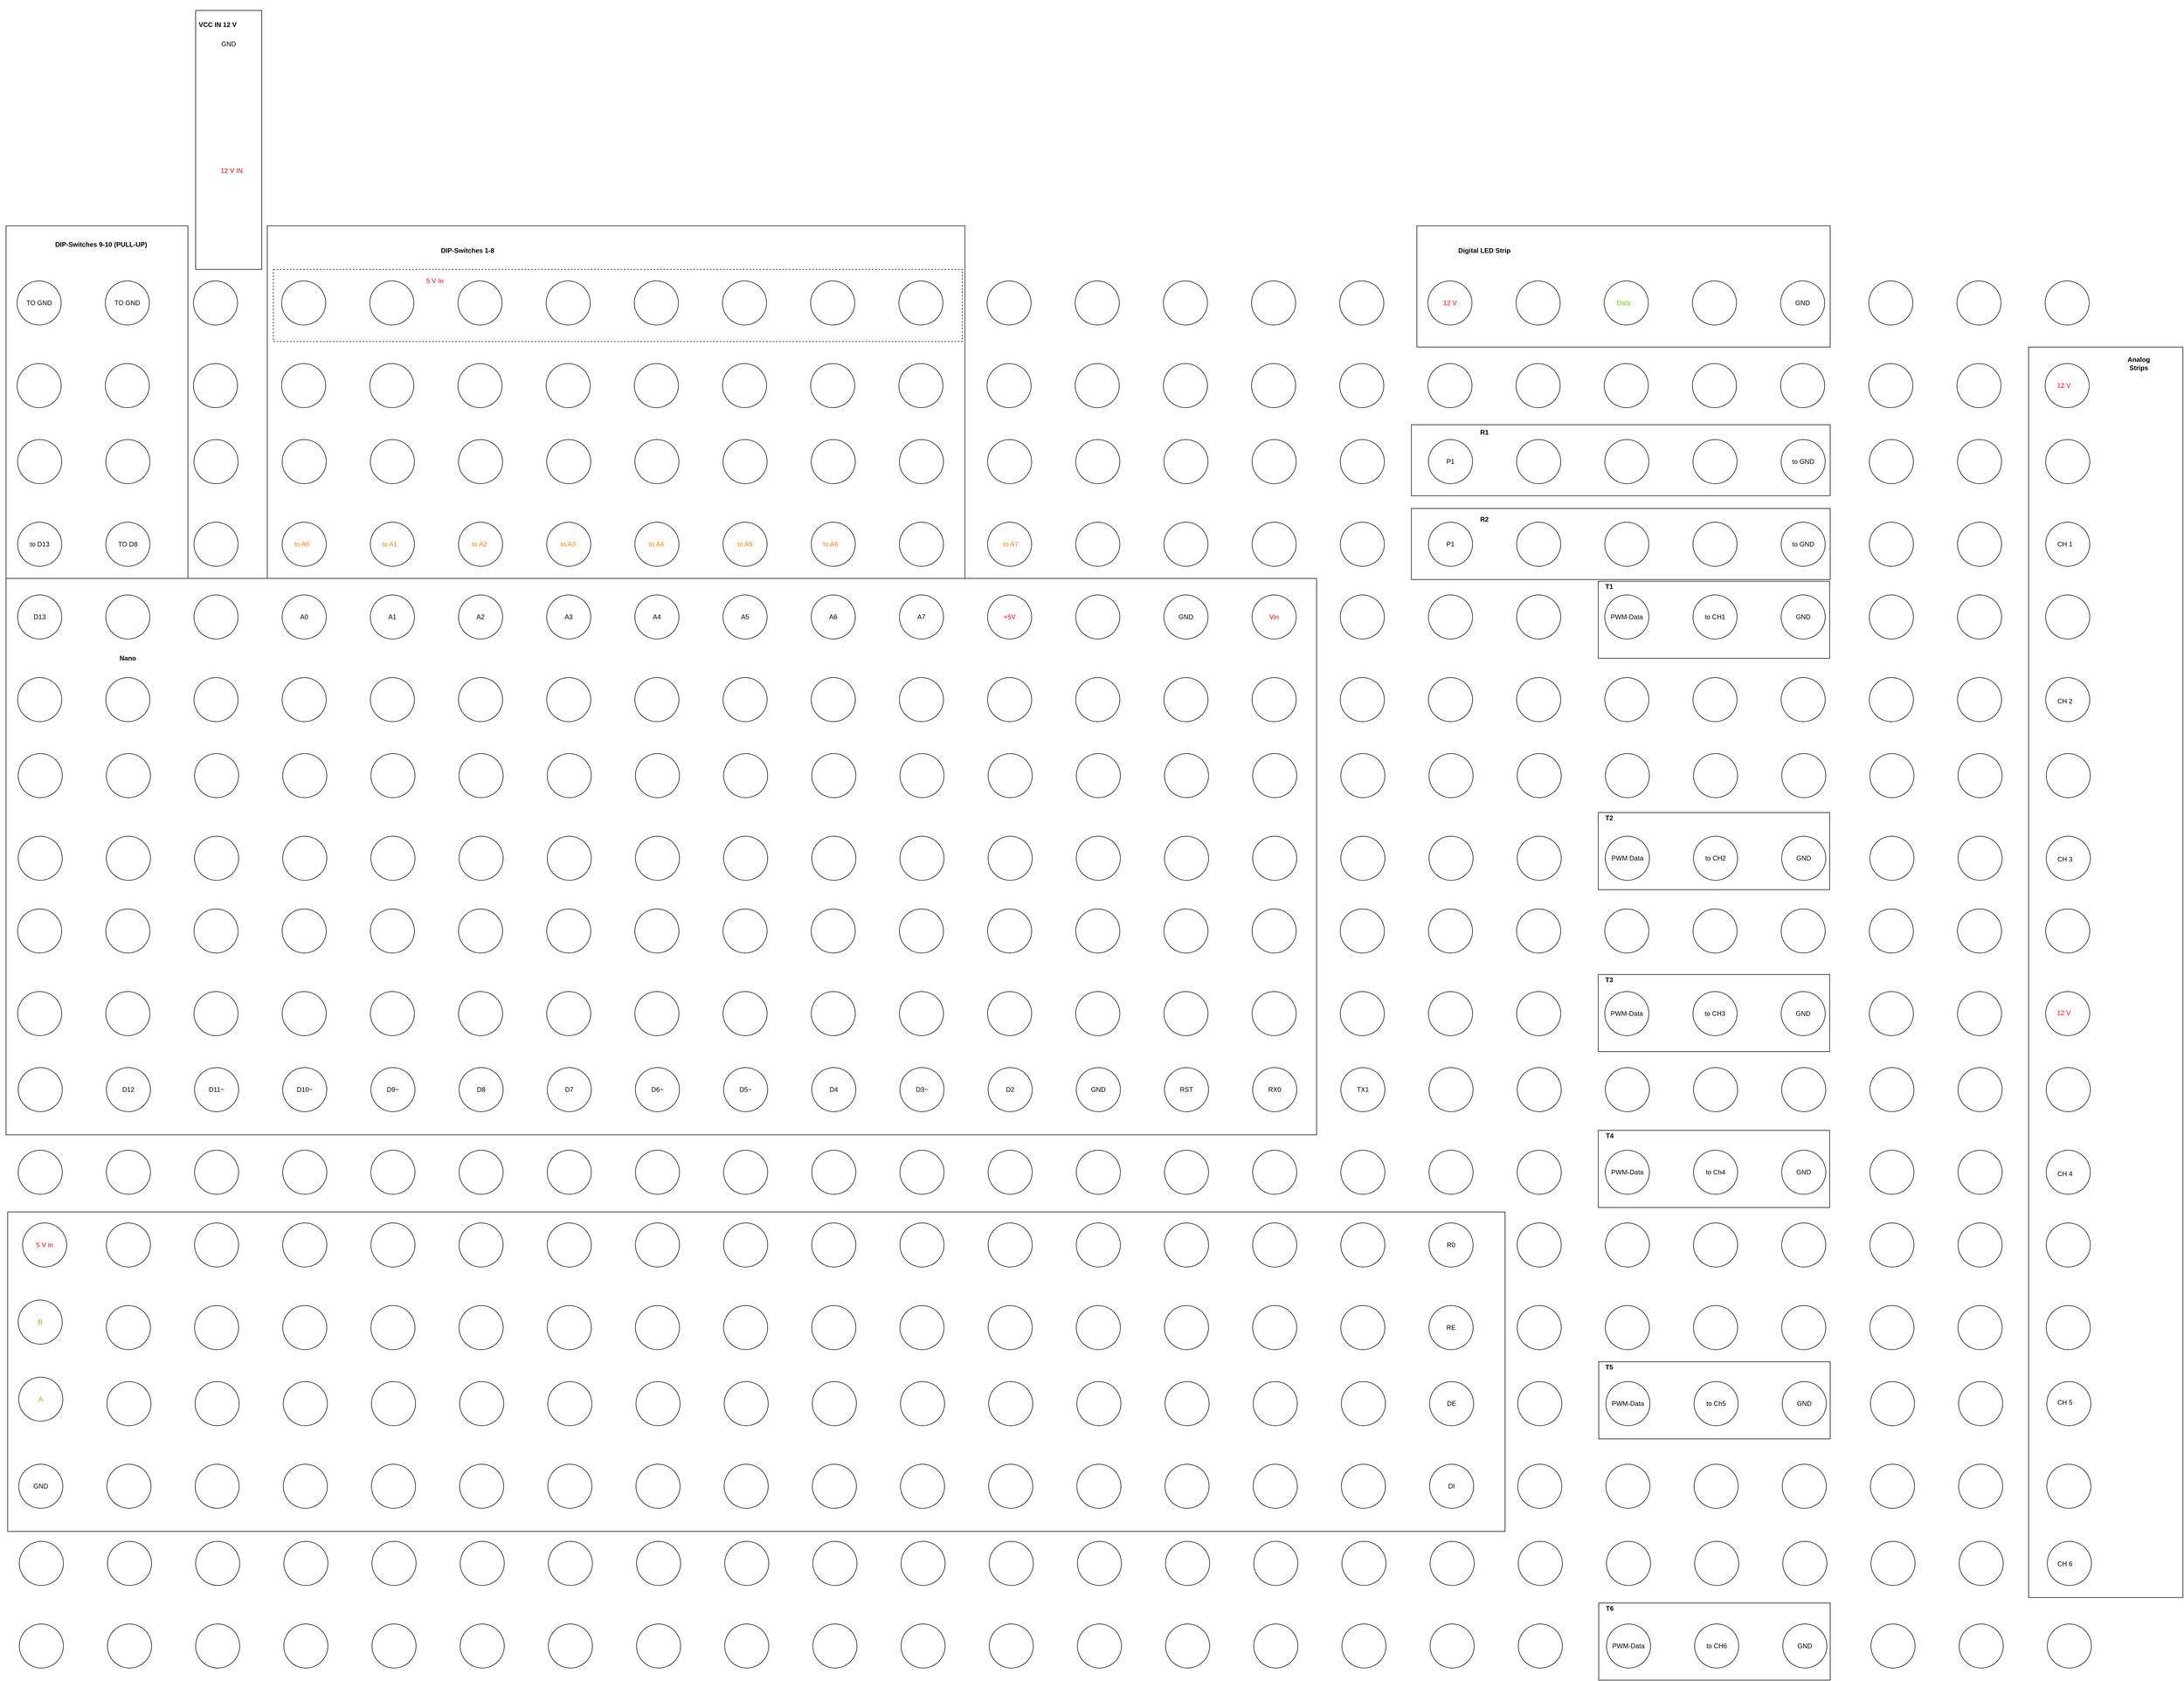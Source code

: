 <mxfile version="12.4.2" type="device" pages="1"><diagram id="wEb7S2cyVmop5VDcwYgV" name="Page-1"><mxGraphModel dx="2070" dy="2105" grid="1" gridSize="10" guides="1" tooltips="1" connect="1" arrows="1" fold="1" page="1" pageScale="1" pageWidth="827" pageHeight="1169" math="0" shadow="0"><root><mxCell id="0"/><mxCell id="1" parent="0"/><mxCell id="w7mLN5FV9h1qnCq0MQ_n-556" value="" style="rounded=0;whiteSpace=wrap;html=1;fillColor=none;fontSize=12;fontColor=#FF0000;" parent="1" vertex="1"><mxGeometry x="2889" y="1562" width="420" height="140" as="geometry"/></mxCell><mxCell id="w7mLN5FV9h1qnCq0MQ_n-557" value="" style="rounded=0;whiteSpace=wrap;html=1;fillColor=none;fontSize=12;fontColor=#FF0000;" parent="1" vertex="1"><mxGeometry x="2889" y="1279" width="420" height="140" as="geometry"/></mxCell><mxCell id="w7mLN5FV9h1qnCq0MQ_n-558" value="" style="rounded=0;whiteSpace=wrap;html=1;fillColor=none;fontSize=12;fontColor=#FF0000;" parent="1" vertex="1"><mxGeometry x="2889" y="985" width="420" height="140" as="geometry"/></mxCell><mxCell id="w7mLN5FV9h1qnCq0MQ_n-559" value="" style="rounded=0;whiteSpace=wrap;html=1;fillColor=none;fontSize=12;fontColor=#FF0000;" parent="1" vertex="1"><mxGeometry x="2889" y="565" width="420" height="140" as="geometry"/></mxCell><mxCell id="w7mLN5FV9h1qnCq0MQ_n-553" value="" style="rounded=0;whiteSpace=wrap;html=1;fillColor=none;fontSize=12;fontColor=#FF0000;" parent="1" vertex="1"><mxGeometry x="2890" y="2420" width="420" height="140" as="geometry"/></mxCell><mxCell id="w7mLN5FV9h1qnCq0MQ_n-555" value="" style="rounded=0;whiteSpace=wrap;html=1;fillColor=none;fontSize=12;fontColor=#FF0000;" parent="1" vertex="1"><mxGeometry x="2890" y="1982" width="420" height="140" as="geometry"/></mxCell><mxCell id="w7mLN5FV9h1qnCq0MQ_n-552" value="" style="rounded=0;whiteSpace=wrap;html=1;fillColor=none;fontSize=12;fontColor=#FF0000;" parent="1" vertex="1"><mxGeometry x="3" y="1710" width="2717" height="580" as="geometry"/></mxCell><mxCell id="w7mLN5FV9h1qnCq0MQ_n-550" value="&lt;font color=&quot;#000000&quot; style=&quot;font-size: 12px;&quot;&gt;Arduini&lt;/font&gt;" style="rounded=0;whiteSpace=wrap;html=1;fillColor=none;fontSize=12;fontColor=#FF0000;" parent="1" vertex="1"><mxGeometry y="560" width="2378" height="1010" as="geometry"/></mxCell><mxCell id="w7mLN5FV9h1qnCq0MQ_n-546" value="" style="rounded=0;whiteSpace=wrap;html=1;fillColor=none;fontSize=12;fontColor=#FF0000;" parent="1" vertex="1"><mxGeometry x="2550" y="433" width="760" height="129" as="geometry"/></mxCell><mxCell id="w7mLN5FV9h1qnCq0MQ_n-545" value="" style="rounded=0;whiteSpace=wrap;html=1;fillColor=none;fontSize=12;fontColor=#FF0000;" parent="1" vertex="1"><mxGeometry x="2550" y="281" width="760" height="129" as="geometry"/></mxCell><mxCell id="w7mLN5FV9h1qnCq0MQ_n-528" value="" style="rounded=0;whiteSpace=wrap;html=1;fillColor=none;fontSize=12;fontColor=#FF0000;" parent="1" vertex="1"><mxGeometry x="2560" y="-80" width="750" height="220" as="geometry"/></mxCell><mxCell id="w7mLN5FV9h1qnCq0MQ_n-533" value="" style="rounded=0;whiteSpace=wrap;html=1;fillColor=none;fontSize=12;fontColor=#FF0000;" parent="1" vertex="1"><mxGeometry x="3670" y="140" width="280" height="2270" as="geometry"/></mxCell><mxCell id="w7mLN5FV9h1qnCq0MQ_n-522" value="" style="rounded=0;whiteSpace=wrap;html=1;fillColor=none;fontSize=12;fontColor=#FF0000;" parent="1" vertex="1"><mxGeometry y="-80" width="330" height="640" as="geometry"/></mxCell><mxCell id="w7mLN5FV9h1qnCq0MQ_n-1" value="TO GND" style="ellipse;whiteSpace=wrap;html=1;aspect=fixed;fontSize=12;" parent="1" vertex="1"><mxGeometry x="20" y="20" width="80" height="80" as="geometry"/></mxCell><mxCell id="w7mLN5FV9h1qnCq0MQ_n-2" value="TO GND" style="ellipse;whiteSpace=wrap;html=1;aspect=fixed;fontSize=12;" parent="1" vertex="1"><mxGeometry x="180" y="20" width="80" height="80" as="geometry"/></mxCell><mxCell id="w7mLN5FV9h1qnCq0MQ_n-4" value="" style="ellipse;whiteSpace=wrap;html=1;aspect=fixed;fontSize=12;" parent="1" vertex="1"><mxGeometry x="340" y="20" width="80" height="80" as="geometry"/></mxCell><mxCell id="w7mLN5FV9h1qnCq0MQ_n-6" value="" style="ellipse;whiteSpace=wrap;html=1;aspect=fixed;fontSize=12;" parent="1" vertex="1"><mxGeometry x="500" y="20" width="80" height="80" as="geometry"/></mxCell><mxCell id="w7mLN5FV9h1qnCq0MQ_n-8" value="" style="ellipse;whiteSpace=wrap;html=1;aspect=fixed;fontSize=12;" parent="1" vertex="1"><mxGeometry x="660" y="20" width="80" height="80" as="geometry"/></mxCell><mxCell id="w7mLN5FV9h1qnCq0MQ_n-10" value="" style="ellipse;whiteSpace=wrap;html=1;aspect=fixed;fontSize=12;" parent="1" vertex="1"><mxGeometry x="820" y="20" width="80" height="80" as="geometry"/></mxCell><mxCell id="w7mLN5FV9h1qnCq0MQ_n-12" value="" style="ellipse;whiteSpace=wrap;html=1;aspect=fixed;fontSize=12;" parent="1" vertex="1"><mxGeometry x="980" y="20" width="80" height="80" as="geometry"/></mxCell><mxCell id="w7mLN5FV9h1qnCq0MQ_n-14" value="" style="ellipse;whiteSpace=wrap;html=1;aspect=fixed;fontSize=12;" parent="1" vertex="1"><mxGeometry x="1140" y="20" width="80" height="80" as="geometry"/></mxCell><mxCell id="w7mLN5FV9h1qnCq0MQ_n-16" value="" style="ellipse;whiteSpace=wrap;html=1;aspect=fixed;fontSize=12;" parent="1" vertex="1"><mxGeometry x="1300" y="20" width="80" height="80" as="geometry"/></mxCell><mxCell id="w7mLN5FV9h1qnCq0MQ_n-18" value="" style="ellipse;whiteSpace=wrap;html=1;aspect=fixed;fontSize=12;" parent="1" vertex="1"><mxGeometry x="1460" y="20" width="80" height="80" as="geometry"/></mxCell><mxCell id="w7mLN5FV9h1qnCq0MQ_n-20" value="" style="ellipse;whiteSpace=wrap;html=1;aspect=fixed;fontSize=12;" parent="1" vertex="1"><mxGeometry x="1620" y="20" width="80" height="80" as="geometry"/></mxCell><mxCell id="w7mLN5FV9h1qnCq0MQ_n-22" value="" style="ellipse;whiteSpace=wrap;html=1;aspect=fixed;fontSize=12;" parent="1" vertex="1"><mxGeometry x="1780" y="20" width="80" height="80" as="geometry"/></mxCell><mxCell id="w7mLN5FV9h1qnCq0MQ_n-24" value="" style="ellipse;whiteSpace=wrap;html=1;aspect=fixed;fontSize=12;" parent="1" vertex="1"><mxGeometry x="1940" y="20" width="80" height="80" as="geometry"/></mxCell><mxCell id="w7mLN5FV9h1qnCq0MQ_n-26" value="" style="ellipse;whiteSpace=wrap;html=1;aspect=fixed;fontSize=12;" parent="1" vertex="1"><mxGeometry x="2100" y="20" width="80" height="80" as="geometry"/></mxCell><mxCell id="w7mLN5FV9h1qnCq0MQ_n-28" value="" style="ellipse;whiteSpace=wrap;html=1;aspect=fixed;fontSize=12;" parent="1" vertex="1"><mxGeometry x="2260" y="20" width="80" height="80" as="geometry"/></mxCell><mxCell id="w7mLN5FV9h1qnCq0MQ_n-30" value="" style="ellipse;whiteSpace=wrap;html=1;aspect=fixed;fontSize=12;" parent="1" vertex="1"><mxGeometry x="2420" y="20" width="80" height="80" as="geometry"/></mxCell><mxCell id="w7mLN5FV9h1qnCq0MQ_n-32" value="" style="ellipse;whiteSpace=wrap;html=1;aspect=fixed;fontSize=12;" parent="1" vertex="1"><mxGeometry x="2580" y="20" width="80" height="80" as="geometry"/></mxCell><mxCell id="w7mLN5FV9h1qnCq0MQ_n-34" value="" style="ellipse;whiteSpace=wrap;html=1;aspect=fixed;fontSize=12;" parent="1" vertex="1"><mxGeometry x="2740" y="20" width="80" height="80" as="geometry"/></mxCell><mxCell id="w7mLN5FV9h1qnCq0MQ_n-36" value="" style="ellipse;whiteSpace=wrap;html=1;aspect=fixed;fontSize=12;" parent="1" vertex="1"><mxGeometry x="2900" y="20" width="80" height="80" as="geometry"/></mxCell><mxCell id="w7mLN5FV9h1qnCq0MQ_n-38" value="" style="ellipse;whiteSpace=wrap;html=1;aspect=fixed;fontSize=12;" parent="1" vertex="1"><mxGeometry x="3060" y="20" width="80" height="80" as="geometry"/></mxCell><mxCell id="w7mLN5FV9h1qnCq0MQ_n-40" value="" style="ellipse;whiteSpace=wrap;html=1;aspect=fixed;fontSize=12;" parent="1" vertex="1"><mxGeometry x="3220" y="20" width="80" height="80" as="geometry"/></mxCell><mxCell id="w7mLN5FV9h1qnCq0MQ_n-42" value="" style="ellipse;whiteSpace=wrap;html=1;aspect=fixed;fontSize=12;" parent="1" vertex="1"><mxGeometry x="3380" y="20" width="80" height="80" as="geometry"/></mxCell><mxCell id="w7mLN5FV9h1qnCq0MQ_n-44" value="" style="ellipse;whiteSpace=wrap;html=1;aspect=fixed;fontSize=12;" parent="1" vertex="1"><mxGeometry x="3540" y="20" width="80" height="80" as="geometry"/></mxCell><mxCell id="w7mLN5FV9h1qnCq0MQ_n-46" value="" style="ellipse;whiteSpace=wrap;html=1;aspect=fixed;fontSize=12;" parent="1" vertex="1"><mxGeometry x="3700" y="20" width="80" height="80" as="geometry"/></mxCell><mxCell id="w7mLN5FV9h1qnCq0MQ_n-75" value="" style="ellipse;whiteSpace=wrap;html=1;aspect=fixed;fontSize=12;" parent="1" vertex="1"><mxGeometry x="20" y="170" width="80" height="80" as="geometry"/></mxCell><mxCell id="w7mLN5FV9h1qnCq0MQ_n-76" value="" style="ellipse;whiteSpace=wrap;html=1;aspect=fixed;fontSize=12;" parent="1" vertex="1"><mxGeometry x="180" y="170" width="80" height="80" as="geometry"/></mxCell><mxCell id="w7mLN5FV9h1qnCq0MQ_n-77" value="" style="ellipse;whiteSpace=wrap;html=1;aspect=fixed;fontSize=12;" parent="1" vertex="1"><mxGeometry x="340" y="170" width="80" height="80" as="geometry"/></mxCell><mxCell id="w7mLN5FV9h1qnCq0MQ_n-78" value="" style="ellipse;whiteSpace=wrap;html=1;aspect=fixed;fontSize=12;" parent="1" vertex="1"><mxGeometry x="500" y="170" width="80" height="80" as="geometry"/></mxCell><mxCell id="w7mLN5FV9h1qnCq0MQ_n-79" value="" style="ellipse;whiteSpace=wrap;html=1;aspect=fixed;fontSize=12;" parent="1" vertex="1"><mxGeometry x="660" y="170" width="80" height="80" as="geometry"/></mxCell><mxCell id="w7mLN5FV9h1qnCq0MQ_n-80" value="" style="ellipse;whiteSpace=wrap;html=1;aspect=fixed;fontSize=12;" parent="1" vertex="1"><mxGeometry x="820" y="170" width="80" height="80" as="geometry"/></mxCell><mxCell id="w7mLN5FV9h1qnCq0MQ_n-81" value="" style="ellipse;whiteSpace=wrap;html=1;aspect=fixed;fontSize=12;" parent="1" vertex="1"><mxGeometry x="980" y="170" width="80" height="80" as="geometry"/></mxCell><mxCell id="w7mLN5FV9h1qnCq0MQ_n-82" value="" style="ellipse;whiteSpace=wrap;html=1;aspect=fixed;fontSize=12;" parent="1" vertex="1"><mxGeometry x="1140" y="170" width="80" height="80" as="geometry"/></mxCell><mxCell id="w7mLN5FV9h1qnCq0MQ_n-83" value="" style="ellipse;whiteSpace=wrap;html=1;aspect=fixed;fontSize=12;" parent="1" vertex="1"><mxGeometry x="1300" y="170" width="80" height="80" as="geometry"/></mxCell><mxCell id="w7mLN5FV9h1qnCq0MQ_n-84" value="" style="ellipse;whiteSpace=wrap;html=1;aspect=fixed;fontSize=12;" parent="1" vertex="1"><mxGeometry x="1460" y="170" width="80" height="80" as="geometry"/></mxCell><mxCell id="w7mLN5FV9h1qnCq0MQ_n-85" value="" style="ellipse;whiteSpace=wrap;html=1;aspect=fixed;fontSize=12;" parent="1" vertex="1"><mxGeometry x="1620" y="170" width="80" height="80" as="geometry"/></mxCell><mxCell id="w7mLN5FV9h1qnCq0MQ_n-86" value="" style="ellipse;whiteSpace=wrap;html=1;aspect=fixed;fontSize=12;" parent="1" vertex="1"><mxGeometry x="1780" y="170" width="80" height="80" as="geometry"/></mxCell><mxCell id="w7mLN5FV9h1qnCq0MQ_n-87" value="" style="ellipse;whiteSpace=wrap;html=1;aspect=fixed;fontSize=12;" parent="1" vertex="1"><mxGeometry x="1940" y="170" width="80" height="80" as="geometry"/></mxCell><mxCell id="w7mLN5FV9h1qnCq0MQ_n-88" value="" style="ellipse;whiteSpace=wrap;html=1;aspect=fixed;fontSize=12;" parent="1" vertex="1"><mxGeometry x="2100" y="170" width="80" height="80" as="geometry"/></mxCell><mxCell id="w7mLN5FV9h1qnCq0MQ_n-90" value="" style="ellipse;whiteSpace=wrap;html=1;aspect=fixed;fontSize=12;" parent="1" vertex="1"><mxGeometry x="2260" y="170" width="80" height="80" as="geometry"/></mxCell><mxCell id="w7mLN5FV9h1qnCq0MQ_n-91" value="" style="ellipse;whiteSpace=wrap;html=1;aspect=fixed;fontSize=12;" parent="1" vertex="1"><mxGeometry x="2420" y="170" width="80" height="80" as="geometry"/></mxCell><mxCell id="w7mLN5FV9h1qnCq0MQ_n-92" value="" style="ellipse;whiteSpace=wrap;html=1;aspect=fixed;fontSize=12;" parent="1" vertex="1"><mxGeometry x="2580" y="170" width="80" height="80" as="geometry"/></mxCell><mxCell id="w7mLN5FV9h1qnCq0MQ_n-93" value="" style="ellipse;whiteSpace=wrap;html=1;aspect=fixed;fontSize=12;" parent="1" vertex="1"><mxGeometry x="2740" y="170" width="80" height="80" as="geometry"/></mxCell><mxCell id="w7mLN5FV9h1qnCq0MQ_n-94" value="" style="ellipse;whiteSpace=wrap;html=1;aspect=fixed;fontSize=12;" parent="1" vertex="1"><mxGeometry x="2900" y="170" width="80" height="80" as="geometry"/></mxCell><mxCell id="w7mLN5FV9h1qnCq0MQ_n-95" value="" style="ellipse;whiteSpace=wrap;html=1;aspect=fixed;fontSize=12;" parent="1" vertex="1"><mxGeometry x="3060" y="170" width="80" height="80" as="geometry"/></mxCell><mxCell id="w7mLN5FV9h1qnCq0MQ_n-96" value="" style="ellipse;whiteSpace=wrap;html=1;aspect=fixed;fontSize=12;" parent="1" vertex="1"><mxGeometry x="3220" y="170" width="80" height="80" as="geometry"/></mxCell><mxCell id="w7mLN5FV9h1qnCq0MQ_n-97" value="" style="ellipse;whiteSpace=wrap;html=1;aspect=fixed;fontSize=12;" parent="1" vertex="1"><mxGeometry x="3380" y="170" width="80" height="80" as="geometry"/></mxCell><mxCell id="w7mLN5FV9h1qnCq0MQ_n-98" value="" style="ellipse;whiteSpace=wrap;html=1;aspect=fixed;fontSize=12;" parent="1" vertex="1"><mxGeometry x="3540" y="170" width="80" height="80" as="geometry"/></mxCell><mxCell id="w7mLN5FV9h1qnCq0MQ_n-99" value="" style="ellipse;whiteSpace=wrap;html=1;aspect=fixed;fontSize=12;" parent="1" vertex="1"><mxGeometry x="3700" y="170" width="80" height="80" as="geometry"/></mxCell><mxCell id="w7mLN5FV9h1qnCq0MQ_n-100" value="" style="ellipse;whiteSpace=wrap;html=1;aspect=fixed;fontSize=12;" parent="1" vertex="1"><mxGeometry x="21" y="308" width="80" height="80" as="geometry"/></mxCell><mxCell id="w7mLN5FV9h1qnCq0MQ_n-101" value="" style="ellipse;whiteSpace=wrap;html=1;aspect=fixed;fontSize=12;" parent="1" vertex="1"><mxGeometry x="181" y="308" width="80" height="80" as="geometry"/></mxCell><mxCell id="w7mLN5FV9h1qnCq0MQ_n-102" value="" style="ellipse;whiteSpace=wrap;html=1;aspect=fixed;fontSize=12;" parent="1" vertex="1"><mxGeometry x="341" y="308" width="80" height="80" as="geometry"/></mxCell><mxCell id="w7mLN5FV9h1qnCq0MQ_n-103" value="" style="ellipse;whiteSpace=wrap;html=1;aspect=fixed;fontSize=12;" parent="1" vertex="1"><mxGeometry x="501" y="308" width="80" height="80" as="geometry"/></mxCell><mxCell id="w7mLN5FV9h1qnCq0MQ_n-104" value="" style="ellipse;whiteSpace=wrap;html=1;aspect=fixed;fontSize=12;" parent="1" vertex="1"><mxGeometry x="661" y="308" width="80" height="80" as="geometry"/></mxCell><mxCell id="w7mLN5FV9h1qnCq0MQ_n-105" value="" style="ellipse;whiteSpace=wrap;html=1;aspect=fixed;fontSize=12;" parent="1" vertex="1"><mxGeometry x="821" y="308" width="80" height="80" as="geometry"/></mxCell><mxCell id="w7mLN5FV9h1qnCq0MQ_n-106" value="" style="ellipse;whiteSpace=wrap;html=1;aspect=fixed;fontSize=12;" parent="1" vertex="1"><mxGeometry x="981" y="308" width="80" height="80" as="geometry"/></mxCell><mxCell id="w7mLN5FV9h1qnCq0MQ_n-107" value="" style="ellipse;whiteSpace=wrap;html=1;aspect=fixed;fontSize=12;" parent="1" vertex="1"><mxGeometry x="1141" y="308" width="80" height="80" as="geometry"/></mxCell><mxCell id="w7mLN5FV9h1qnCq0MQ_n-108" value="" style="ellipse;whiteSpace=wrap;html=1;aspect=fixed;fontSize=12;" parent="1" vertex="1"><mxGeometry x="1301" y="308" width="80" height="80" as="geometry"/></mxCell><mxCell id="w7mLN5FV9h1qnCq0MQ_n-109" value="" style="ellipse;whiteSpace=wrap;html=1;aspect=fixed;fontSize=12;" parent="1" vertex="1"><mxGeometry x="1461" y="308" width="80" height="80" as="geometry"/></mxCell><mxCell id="w7mLN5FV9h1qnCq0MQ_n-110" value="" style="ellipse;whiteSpace=wrap;html=1;aspect=fixed;fontSize=12;" parent="1" vertex="1"><mxGeometry x="1621" y="308" width="80" height="80" as="geometry"/></mxCell><mxCell id="w7mLN5FV9h1qnCq0MQ_n-111" value="" style="ellipse;whiteSpace=wrap;html=1;aspect=fixed;fontSize=12;" parent="1" vertex="1"><mxGeometry x="1781" y="308" width="80" height="80" as="geometry"/></mxCell><mxCell id="w7mLN5FV9h1qnCq0MQ_n-112" value="" style="ellipse;whiteSpace=wrap;html=1;aspect=fixed;fontSize=12;" parent="1" vertex="1"><mxGeometry x="1941" y="308" width="80" height="80" as="geometry"/></mxCell><mxCell id="w7mLN5FV9h1qnCq0MQ_n-113" value="" style="ellipse;whiteSpace=wrap;html=1;aspect=fixed;fontSize=12;" parent="1" vertex="1"><mxGeometry x="2101" y="308" width="80" height="80" as="geometry"/></mxCell><mxCell id="w7mLN5FV9h1qnCq0MQ_n-115" value="" style="ellipse;whiteSpace=wrap;html=1;aspect=fixed;fontSize=12;" parent="1" vertex="1"><mxGeometry x="2261" y="308" width="80" height="80" as="geometry"/></mxCell><mxCell id="w7mLN5FV9h1qnCq0MQ_n-116" value="" style="ellipse;whiteSpace=wrap;html=1;aspect=fixed;fontSize=12;" parent="1" vertex="1"><mxGeometry x="2421" y="308" width="80" height="80" as="geometry"/></mxCell><mxCell id="w7mLN5FV9h1qnCq0MQ_n-117" value="&lt;font style=&quot;font-size: 12px;&quot;&gt;P1&lt;/font&gt;" style="ellipse;whiteSpace=wrap;html=1;aspect=fixed;fontSize=12;" parent="1" vertex="1"><mxGeometry x="2581" y="308" width="80" height="80" as="geometry"/></mxCell><mxCell id="w7mLN5FV9h1qnCq0MQ_n-118" value="" style="ellipse;whiteSpace=wrap;html=1;aspect=fixed;fontSize=12;" parent="1" vertex="1"><mxGeometry x="2741" y="308" width="80" height="80" as="geometry"/></mxCell><mxCell id="w7mLN5FV9h1qnCq0MQ_n-119" value="" style="ellipse;whiteSpace=wrap;html=1;aspect=fixed;fontSize=12;" parent="1" vertex="1"><mxGeometry x="2901" y="308" width="80" height="80" as="geometry"/></mxCell><mxCell id="w7mLN5FV9h1qnCq0MQ_n-120" value="" style="ellipse;whiteSpace=wrap;html=1;aspect=fixed;fontSize=12;" parent="1" vertex="1"><mxGeometry x="3061" y="308" width="80" height="80" as="geometry"/></mxCell><mxCell id="w7mLN5FV9h1qnCq0MQ_n-121" value="&lt;font style=&quot;font-size: 12px;&quot;&gt;to GND&lt;/font&gt;" style="ellipse;whiteSpace=wrap;html=1;aspect=fixed;fontSize=12;" parent="1" vertex="1"><mxGeometry x="3221" y="308" width="80" height="80" as="geometry"/></mxCell><mxCell id="w7mLN5FV9h1qnCq0MQ_n-122" value="" style="ellipse;whiteSpace=wrap;html=1;aspect=fixed;fontSize=12;" parent="1" vertex="1"><mxGeometry x="3381" y="308" width="80" height="80" as="geometry"/></mxCell><mxCell id="w7mLN5FV9h1qnCq0MQ_n-123" value="" style="ellipse;whiteSpace=wrap;html=1;aspect=fixed;fontSize=12;" parent="1" vertex="1"><mxGeometry x="3541" y="308" width="80" height="80" as="geometry"/></mxCell><mxCell id="w7mLN5FV9h1qnCq0MQ_n-124" value="" style="ellipse;whiteSpace=wrap;html=1;aspect=fixed;fontSize=12;" parent="1" vertex="1"><mxGeometry x="3701" y="308" width="80" height="80" as="geometry"/></mxCell><mxCell id="w7mLN5FV9h1qnCq0MQ_n-125" value="to D13" style="ellipse;whiteSpace=wrap;html=1;aspect=fixed;fontSize=12;" parent="1" vertex="1"><mxGeometry x="21" y="458" width="80" height="80" as="geometry"/></mxCell><mxCell id="w7mLN5FV9h1qnCq0MQ_n-126" value="TO D8" style="ellipse;whiteSpace=wrap;html=1;aspect=fixed;fontSize=12;" parent="1" vertex="1"><mxGeometry x="181" y="458" width="80" height="80" as="geometry"/></mxCell><mxCell id="w7mLN5FV9h1qnCq0MQ_n-127" value="" style="ellipse;whiteSpace=wrap;html=1;aspect=fixed;fontSize=12;" parent="1" vertex="1"><mxGeometry x="341" y="458" width="80" height="80" as="geometry"/></mxCell><mxCell id="w7mLN5FV9h1qnCq0MQ_n-128" value="" style="ellipse;whiteSpace=wrap;html=1;aspect=fixed;fontSize=12;" parent="1" vertex="1"><mxGeometry x="501" y="458" width="80" height="80" as="geometry"/></mxCell><mxCell id="w7mLN5FV9h1qnCq0MQ_n-129" value="" style="ellipse;whiteSpace=wrap;html=1;aspect=fixed;fontSize=12;" parent="1" vertex="1"><mxGeometry x="661" y="458" width="80" height="80" as="geometry"/></mxCell><mxCell id="w7mLN5FV9h1qnCq0MQ_n-130" value="" style="ellipse;whiteSpace=wrap;html=1;aspect=fixed;fontSize=12;" parent="1" vertex="1"><mxGeometry x="821" y="458" width="80" height="80" as="geometry"/></mxCell><mxCell id="w7mLN5FV9h1qnCq0MQ_n-131" value="" style="ellipse;whiteSpace=wrap;html=1;aspect=fixed;fontSize=12;" parent="1" vertex="1"><mxGeometry x="981" y="458" width="80" height="80" as="geometry"/></mxCell><mxCell id="w7mLN5FV9h1qnCq0MQ_n-132" value="" style="ellipse;whiteSpace=wrap;html=1;aspect=fixed;fontSize=12;" parent="1" vertex="1"><mxGeometry x="1141" y="458" width="80" height="80" as="geometry"/></mxCell><mxCell id="w7mLN5FV9h1qnCq0MQ_n-133" value="" style="ellipse;whiteSpace=wrap;html=1;aspect=fixed;fontSize=12;" parent="1" vertex="1"><mxGeometry x="1301" y="458" width="80" height="80" as="geometry"/></mxCell><mxCell id="w7mLN5FV9h1qnCq0MQ_n-134" value="" style="ellipse;whiteSpace=wrap;html=1;aspect=fixed;fontSize=12;" parent="1" vertex="1"><mxGeometry x="1461" y="458" width="80" height="80" as="geometry"/></mxCell><mxCell id="w7mLN5FV9h1qnCq0MQ_n-135" value="" style="ellipse;whiteSpace=wrap;html=1;aspect=fixed;fontSize=12;" parent="1" vertex="1"><mxGeometry x="1621" y="458" width="80" height="80" as="geometry"/></mxCell><mxCell id="w7mLN5FV9h1qnCq0MQ_n-136" value="" style="ellipse;whiteSpace=wrap;html=1;aspect=fixed;fontSize=12;" parent="1" vertex="1"><mxGeometry x="1781" y="458" width="80" height="80" as="geometry"/></mxCell><mxCell id="w7mLN5FV9h1qnCq0MQ_n-137" value="" style="ellipse;whiteSpace=wrap;html=1;aspect=fixed;fontSize=12;" parent="1" vertex="1"><mxGeometry x="1941" y="458" width="80" height="80" as="geometry"/></mxCell><mxCell id="w7mLN5FV9h1qnCq0MQ_n-138" value="" style="ellipse;whiteSpace=wrap;html=1;aspect=fixed;fontSize=12;" parent="1" vertex="1"><mxGeometry x="2101" y="458" width="80" height="80" as="geometry"/></mxCell><mxCell id="w7mLN5FV9h1qnCq0MQ_n-140" value="" style="ellipse;whiteSpace=wrap;html=1;aspect=fixed;fontSize=12;" parent="1" vertex="1"><mxGeometry x="2261" y="458" width="80" height="80" as="geometry"/></mxCell><mxCell id="w7mLN5FV9h1qnCq0MQ_n-141" value="" style="ellipse;whiteSpace=wrap;html=1;aspect=fixed;fontSize=12;" parent="1" vertex="1"><mxGeometry x="2421" y="458" width="80" height="80" as="geometry"/></mxCell><mxCell id="w7mLN5FV9h1qnCq0MQ_n-142" value="&lt;font style=&quot;font-size: 12px;&quot;&gt;P1&lt;/font&gt;" style="ellipse;whiteSpace=wrap;html=1;aspect=fixed;fontSize=12;" parent="1" vertex="1"><mxGeometry x="2581" y="458" width="80" height="80" as="geometry"/></mxCell><mxCell id="w7mLN5FV9h1qnCq0MQ_n-143" value="" style="ellipse;whiteSpace=wrap;html=1;aspect=fixed;fontSize=12;" parent="1" vertex="1"><mxGeometry x="2741" y="458" width="80" height="80" as="geometry"/></mxCell><mxCell id="w7mLN5FV9h1qnCq0MQ_n-144" value="" style="ellipse;whiteSpace=wrap;html=1;aspect=fixed;fontSize=12;" parent="1" vertex="1"><mxGeometry x="2901" y="458" width="80" height="80" as="geometry"/></mxCell><mxCell id="w7mLN5FV9h1qnCq0MQ_n-145" value="" style="ellipse;whiteSpace=wrap;html=1;aspect=fixed;fontSize=12;" parent="1" vertex="1"><mxGeometry x="3061" y="458" width="80" height="80" as="geometry"/></mxCell><mxCell id="w7mLN5FV9h1qnCq0MQ_n-146" value="&lt;font style=&quot;font-size: 12px;&quot;&gt;to GND&lt;/font&gt;" style="ellipse;whiteSpace=wrap;html=1;aspect=fixed;fontSize=12;" parent="1" vertex="1"><mxGeometry x="3221" y="458" width="80" height="80" as="geometry"/></mxCell><mxCell id="w7mLN5FV9h1qnCq0MQ_n-147" value="" style="ellipse;whiteSpace=wrap;html=1;aspect=fixed;fontSize=12;" parent="1" vertex="1"><mxGeometry x="3381" y="458" width="80" height="80" as="geometry"/></mxCell><mxCell id="w7mLN5FV9h1qnCq0MQ_n-148" value="" style="ellipse;whiteSpace=wrap;html=1;aspect=fixed;fontSize=12;" parent="1" vertex="1"><mxGeometry x="3541" y="458" width="80" height="80" as="geometry"/></mxCell><mxCell id="w7mLN5FV9h1qnCq0MQ_n-149" value="" style="ellipse;whiteSpace=wrap;html=1;aspect=fixed;fontSize=12;" parent="1" vertex="1"><mxGeometry x="3701" y="458" width="80" height="80" as="geometry"/></mxCell><mxCell id="w7mLN5FV9h1qnCq0MQ_n-150" value="D13" style="ellipse;whiteSpace=wrap;html=1;aspect=fixed;fontSize=12;" parent="1" vertex="1"><mxGeometry x="21" y="590" width="80" height="80" as="geometry"/></mxCell><mxCell id="w7mLN5FV9h1qnCq0MQ_n-151" value="" style="ellipse;whiteSpace=wrap;html=1;aspect=fixed;fontSize=12;" parent="1" vertex="1"><mxGeometry x="181" y="590" width="80" height="80" as="geometry"/></mxCell><mxCell id="w7mLN5FV9h1qnCq0MQ_n-152" value="" style="ellipse;whiteSpace=wrap;html=1;aspect=fixed;fontSize=12;" parent="1" vertex="1"><mxGeometry x="341" y="590" width="80" height="80" as="geometry"/></mxCell><mxCell id="w7mLN5FV9h1qnCq0MQ_n-153" value="A0" style="ellipse;whiteSpace=wrap;html=1;aspect=fixed;fontSize=12;" parent="1" vertex="1"><mxGeometry x="501" y="590" width="80" height="80" as="geometry"/></mxCell><mxCell id="w7mLN5FV9h1qnCq0MQ_n-154" value="A1" style="ellipse;whiteSpace=wrap;html=1;aspect=fixed;fontSize=12;" parent="1" vertex="1"><mxGeometry x="661" y="590" width="80" height="80" as="geometry"/></mxCell><mxCell id="w7mLN5FV9h1qnCq0MQ_n-155" value="A2" style="ellipse;whiteSpace=wrap;html=1;aspect=fixed;fontSize=12;" parent="1" vertex="1"><mxGeometry x="821" y="590" width="80" height="80" as="geometry"/></mxCell><mxCell id="w7mLN5FV9h1qnCq0MQ_n-156" value="A3" style="ellipse;whiteSpace=wrap;html=1;aspect=fixed;fontSize=12;" parent="1" vertex="1"><mxGeometry x="981" y="590" width="80" height="80" as="geometry"/></mxCell><mxCell id="w7mLN5FV9h1qnCq0MQ_n-157" value="A4" style="ellipse;whiteSpace=wrap;html=1;aspect=fixed;fontSize=12;" parent="1" vertex="1"><mxGeometry x="1141" y="590" width="80" height="80" as="geometry"/></mxCell><mxCell id="w7mLN5FV9h1qnCq0MQ_n-158" value="A5" style="ellipse;whiteSpace=wrap;html=1;aspect=fixed;fontSize=12;" parent="1" vertex="1"><mxGeometry x="1301" y="590" width="80" height="80" as="geometry"/></mxCell><mxCell id="w7mLN5FV9h1qnCq0MQ_n-159" value="A6" style="ellipse;whiteSpace=wrap;html=1;aspect=fixed;fontSize=12;" parent="1" vertex="1"><mxGeometry x="1461" y="590" width="80" height="80" as="geometry"/></mxCell><mxCell id="w7mLN5FV9h1qnCq0MQ_n-160" value="A7" style="ellipse;whiteSpace=wrap;html=1;aspect=fixed;fontSize=12;" parent="1" vertex="1"><mxGeometry x="1621" y="590" width="80" height="80" as="geometry"/></mxCell><mxCell id="w7mLN5FV9h1qnCq0MQ_n-161" value="&lt;font color=&quot;#ff0000&quot;&gt;+5V&lt;/font&gt;" style="ellipse;whiteSpace=wrap;html=1;aspect=fixed;fontSize=12;" parent="1" vertex="1"><mxGeometry x="1781" y="590" width="80" height="80" as="geometry"/></mxCell><mxCell id="w7mLN5FV9h1qnCq0MQ_n-162" value="" style="ellipse;whiteSpace=wrap;html=1;aspect=fixed;fontSize=12;" parent="1" vertex="1"><mxGeometry x="1941" y="590" width="80" height="80" as="geometry"/></mxCell><mxCell id="w7mLN5FV9h1qnCq0MQ_n-163" value="GND" style="ellipse;whiteSpace=wrap;html=1;aspect=fixed;fontSize=12;" parent="1" vertex="1"><mxGeometry x="2101" y="590" width="80" height="80" as="geometry"/></mxCell><mxCell id="w7mLN5FV9h1qnCq0MQ_n-165" value="&lt;font color=&quot;#ff0000&quot;&gt;Vin&lt;/font&gt;" style="ellipse;whiteSpace=wrap;html=1;aspect=fixed;fontSize=12;" parent="1" vertex="1"><mxGeometry x="2261" y="590" width="80" height="80" as="geometry"/></mxCell><mxCell id="w7mLN5FV9h1qnCq0MQ_n-166" value="" style="ellipse;whiteSpace=wrap;html=1;aspect=fixed;fontSize=12;" parent="1" vertex="1"><mxGeometry x="2421" y="590" width="80" height="80" as="geometry"/></mxCell><mxCell id="w7mLN5FV9h1qnCq0MQ_n-167" value="" style="ellipse;whiteSpace=wrap;html=1;aspect=fixed;fontSize=12;" parent="1" vertex="1"><mxGeometry x="2581" y="590" width="80" height="80" as="geometry"/></mxCell><mxCell id="w7mLN5FV9h1qnCq0MQ_n-168" value="" style="ellipse;whiteSpace=wrap;html=1;aspect=fixed;fontSize=12;" parent="1" vertex="1"><mxGeometry x="2741" y="590" width="80" height="80" as="geometry"/></mxCell><mxCell id="w7mLN5FV9h1qnCq0MQ_n-169" value="PWM-Data" style="ellipse;whiteSpace=wrap;html=1;aspect=fixed;fontSize=12;" parent="1" vertex="1"><mxGeometry x="2901" y="590" width="80" height="80" as="geometry"/></mxCell><mxCell id="w7mLN5FV9h1qnCq0MQ_n-170" value="to CH1" style="ellipse;whiteSpace=wrap;html=1;aspect=fixed;fontSize=12;" parent="1" vertex="1"><mxGeometry x="3061" y="590" width="80" height="80" as="geometry"/></mxCell><mxCell id="w7mLN5FV9h1qnCq0MQ_n-171" value="GND" style="ellipse;whiteSpace=wrap;html=1;aspect=fixed;fontSize=12;" parent="1" vertex="1"><mxGeometry x="3221" y="590" width="80" height="80" as="geometry"/></mxCell><mxCell id="w7mLN5FV9h1qnCq0MQ_n-172" value="" style="ellipse;whiteSpace=wrap;html=1;aspect=fixed;fontSize=12;" parent="1" vertex="1"><mxGeometry x="3381" y="590" width="80" height="80" as="geometry"/></mxCell><mxCell id="w7mLN5FV9h1qnCq0MQ_n-173" value="" style="ellipse;whiteSpace=wrap;html=1;aspect=fixed;fontSize=12;" parent="1" vertex="1"><mxGeometry x="3541" y="590" width="80" height="80" as="geometry"/></mxCell><mxCell id="w7mLN5FV9h1qnCq0MQ_n-174" value="" style="ellipse;whiteSpace=wrap;html=1;aspect=fixed;fontSize=12;" parent="1" vertex="1"><mxGeometry x="3701" y="590" width="80" height="80" as="geometry"/></mxCell><mxCell id="w7mLN5FV9h1qnCq0MQ_n-175" value="" style="ellipse;whiteSpace=wrap;html=1;aspect=fixed;fontSize=12;" parent="1" vertex="1"><mxGeometry x="21" y="740" width="80" height="80" as="geometry"/></mxCell><mxCell id="w7mLN5FV9h1qnCq0MQ_n-176" value="" style="ellipse;whiteSpace=wrap;html=1;aspect=fixed;fontSize=12;" parent="1" vertex="1"><mxGeometry x="181" y="740" width="80" height="80" as="geometry"/></mxCell><mxCell id="w7mLN5FV9h1qnCq0MQ_n-177" value="" style="ellipse;whiteSpace=wrap;html=1;aspect=fixed;fontSize=12;" parent="1" vertex="1"><mxGeometry x="341" y="740" width="80" height="80" as="geometry"/></mxCell><mxCell id="w7mLN5FV9h1qnCq0MQ_n-178" value="" style="ellipse;whiteSpace=wrap;html=1;aspect=fixed;fontSize=12;" parent="1" vertex="1"><mxGeometry x="501" y="740" width="80" height="80" as="geometry"/></mxCell><mxCell id="w7mLN5FV9h1qnCq0MQ_n-179" value="" style="ellipse;whiteSpace=wrap;html=1;aspect=fixed;fontSize=12;" parent="1" vertex="1"><mxGeometry x="661" y="740" width="80" height="80" as="geometry"/></mxCell><mxCell id="w7mLN5FV9h1qnCq0MQ_n-180" value="" style="ellipse;whiteSpace=wrap;html=1;aspect=fixed;fontSize=12;" parent="1" vertex="1"><mxGeometry x="821" y="740" width="80" height="80" as="geometry"/></mxCell><mxCell id="w7mLN5FV9h1qnCq0MQ_n-181" value="" style="ellipse;whiteSpace=wrap;html=1;aspect=fixed;fontSize=12;" parent="1" vertex="1"><mxGeometry x="981" y="740" width="80" height="80" as="geometry"/></mxCell><mxCell id="w7mLN5FV9h1qnCq0MQ_n-182" value="" style="ellipse;whiteSpace=wrap;html=1;aspect=fixed;fontSize=12;" parent="1" vertex="1"><mxGeometry x="1141" y="740" width="80" height="80" as="geometry"/></mxCell><mxCell id="w7mLN5FV9h1qnCq0MQ_n-183" value="" style="ellipse;whiteSpace=wrap;html=1;aspect=fixed;fontSize=12;" parent="1" vertex="1"><mxGeometry x="1301" y="740" width="80" height="80" as="geometry"/></mxCell><mxCell id="w7mLN5FV9h1qnCq0MQ_n-184" value="" style="ellipse;whiteSpace=wrap;html=1;aspect=fixed;fontSize=12;" parent="1" vertex="1"><mxGeometry x="1461" y="740" width="80" height="80" as="geometry"/></mxCell><mxCell id="w7mLN5FV9h1qnCq0MQ_n-185" value="" style="ellipse;whiteSpace=wrap;html=1;aspect=fixed;fontSize=12;" parent="1" vertex="1"><mxGeometry x="1621" y="740" width="80" height="80" as="geometry"/></mxCell><mxCell id="w7mLN5FV9h1qnCq0MQ_n-186" value="" style="ellipse;whiteSpace=wrap;html=1;aspect=fixed;fontSize=12;" parent="1" vertex="1"><mxGeometry x="1781" y="740" width="80" height="80" as="geometry"/></mxCell><mxCell id="w7mLN5FV9h1qnCq0MQ_n-187" value="" style="ellipse;whiteSpace=wrap;html=1;aspect=fixed;fontSize=12;" parent="1" vertex="1"><mxGeometry x="1941" y="740" width="80" height="80" as="geometry"/></mxCell><mxCell id="w7mLN5FV9h1qnCq0MQ_n-188" value="" style="ellipse;whiteSpace=wrap;html=1;aspect=fixed;fontSize=12;" parent="1" vertex="1"><mxGeometry x="2101" y="740" width="80" height="80" as="geometry"/></mxCell><mxCell id="w7mLN5FV9h1qnCq0MQ_n-190" value="" style="ellipse;whiteSpace=wrap;html=1;aspect=fixed;fontSize=12;" parent="1" vertex="1"><mxGeometry x="2261" y="740" width="80" height="80" as="geometry"/></mxCell><mxCell id="w7mLN5FV9h1qnCq0MQ_n-191" value="" style="ellipse;whiteSpace=wrap;html=1;aspect=fixed;fontSize=12;" parent="1" vertex="1"><mxGeometry x="2421" y="740" width="80" height="80" as="geometry"/></mxCell><mxCell id="w7mLN5FV9h1qnCq0MQ_n-192" value="" style="ellipse;whiteSpace=wrap;html=1;aspect=fixed;fontSize=12;" parent="1" vertex="1"><mxGeometry x="2581" y="740" width="80" height="80" as="geometry"/></mxCell><mxCell id="w7mLN5FV9h1qnCq0MQ_n-193" value="" style="ellipse;whiteSpace=wrap;html=1;aspect=fixed;fontSize=12;" parent="1" vertex="1"><mxGeometry x="2741" y="740" width="80" height="80" as="geometry"/></mxCell><mxCell id="w7mLN5FV9h1qnCq0MQ_n-194" value="" style="ellipse;whiteSpace=wrap;html=1;aspect=fixed;fontSize=12;" parent="1" vertex="1"><mxGeometry x="2901" y="740" width="80" height="80" as="geometry"/></mxCell><mxCell id="w7mLN5FV9h1qnCq0MQ_n-195" value="" style="ellipse;whiteSpace=wrap;html=1;aspect=fixed;fontSize=12;" parent="1" vertex="1"><mxGeometry x="3061" y="740" width="80" height="80" as="geometry"/></mxCell><mxCell id="w7mLN5FV9h1qnCq0MQ_n-196" value="" style="ellipse;whiteSpace=wrap;html=1;aspect=fixed;fontSize=12;" parent="1" vertex="1"><mxGeometry x="3221" y="740" width="80" height="80" as="geometry"/></mxCell><mxCell id="w7mLN5FV9h1qnCq0MQ_n-197" value="" style="ellipse;whiteSpace=wrap;html=1;aspect=fixed;fontSize=12;" parent="1" vertex="1"><mxGeometry x="3381" y="740" width="80" height="80" as="geometry"/></mxCell><mxCell id="w7mLN5FV9h1qnCq0MQ_n-198" value="" style="ellipse;whiteSpace=wrap;html=1;aspect=fixed;fontSize=12;" parent="1" vertex="1"><mxGeometry x="3541" y="740" width="80" height="80" as="geometry"/></mxCell><mxCell id="w7mLN5FV9h1qnCq0MQ_n-199" value="" style="ellipse;whiteSpace=wrap;html=1;aspect=fixed;fontSize=12;" parent="1" vertex="1"><mxGeometry x="3701" y="740" width="80" height="80" as="geometry"/></mxCell><mxCell id="w7mLN5FV9h1qnCq0MQ_n-200" value="" style="ellipse;whiteSpace=wrap;html=1;aspect=fixed;fontSize=12;" parent="1" vertex="1"><mxGeometry x="22" y="878" width="80" height="80" as="geometry"/></mxCell><mxCell id="w7mLN5FV9h1qnCq0MQ_n-201" value="" style="ellipse;whiteSpace=wrap;html=1;aspect=fixed;fontSize=12;" parent="1" vertex="1"><mxGeometry x="182" y="878" width="80" height="80" as="geometry"/></mxCell><mxCell id="w7mLN5FV9h1qnCq0MQ_n-202" value="" style="ellipse;whiteSpace=wrap;html=1;aspect=fixed;fontSize=12;" parent="1" vertex="1"><mxGeometry x="342" y="878" width="80" height="80" as="geometry"/></mxCell><mxCell id="w7mLN5FV9h1qnCq0MQ_n-203" value="" style="ellipse;whiteSpace=wrap;html=1;aspect=fixed;fontSize=12;" parent="1" vertex="1"><mxGeometry x="502" y="878" width="80" height="80" as="geometry"/></mxCell><mxCell id="w7mLN5FV9h1qnCq0MQ_n-204" value="" style="ellipse;whiteSpace=wrap;html=1;aspect=fixed;fontSize=12;" parent="1" vertex="1"><mxGeometry x="662" y="878" width="80" height="80" as="geometry"/></mxCell><mxCell id="w7mLN5FV9h1qnCq0MQ_n-205" value="" style="ellipse;whiteSpace=wrap;html=1;aspect=fixed;fontSize=12;" parent="1" vertex="1"><mxGeometry x="822" y="878" width="80" height="80" as="geometry"/></mxCell><mxCell id="w7mLN5FV9h1qnCq0MQ_n-206" value="" style="ellipse;whiteSpace=wrap;html=1;aspect=fixed;fontSize=12;" parent="1" vertex="1"><mxGeometry x="982" y="878" width="80" height="80" as="geometry"/></mxCell><mxCell id="w7mLN5FV9h1qnCq0MQ_n-207" value="" style="ellipse;whiteSpace=wrap;html=1;aspect=fixed;fontSize=12;" parent="1" vertex="1"><mxGeometry x="1142" y="878" width="80" height="80" as="geometry"/></mxCell><mxCell id="w7mLN5FV9h1qnCq0MQ_n-208" value="" style="ellipse;whiteSpace=wrap;html=1;aspect=fixed;fontSize=12;" parent="1" vertex="1"><mxGeometry x="1302" y="878" width="80" height="80" as="geometry"/></mxCell><mxCell id="w7mLN5FV9h1qnCq0MQ_n-209" value="" style="ellipse;whiteSpace=wrap;html=1;aspect=fixed;fontSize=12;" parent="1" vertex="1"><mxGeometry x="1462" y="878" width="80" height="80" as="geometry"/></mxCell><mxCell id="w7mLN5FV9h1qnCq0MQ_n-210" value="" style="ellipse;whiteSpace=wrap;html=1;aspect=fixed;fontSize=12;" parent="1" vertex="1"><mxGeometry x="1622" y="878" width="80" height="80" as="geometry"/></mxCell><mxCell id="w7mLN5FV9h1qnCq0MQ_n-211" value="" style="ellipse;whiteSpace=wrap;html=1;aspect=fixed;fontSize=12;" parent="1" vertex="1"><mxGeometry x="1782" y="878" width="80" height="80" as="geometry"/></mxCell><mxCell id="w7mLN5FV9h1qnCq0MQ_n-212" value="" style="ellipse;whiteSpace=wrap;html=1;aspect=fixed;fontSize=12;" parent="1" vertex="1"><mxGeometry x="1942" y="878" width="80" height="80" as="geometry"/></mxCell><mxCell id="w7mLN5FV9h1qnCq0MQ_n-213" value="" style="ellipse;whiteSpace=wrap;html=1;aspect=fixed;fontSize=12;" parent="1" vertex="1"><mxGeometry x="2102" y="878" width="80" height="80" as="geometry"/></mxCell><mxCell id="w7mLN5FV9h1qnCq0MQ_n-215" value="" style="ellipse;whiteSpace=wrap;html=1;aspect=fixed;fontSize=12;" parent="1" vertex="1"><mxGeometry x="2262" y="878" width="80" height="80" as="geometry"/></mxCell><mxCell id="w7mLN5FV9h1qnCq0MQ_n-216" value="" style="ellipse;whiteSpace=wrap;html=1;aspect=fixed;fontSize=12;" parent="1" vertex="1"><mxGeometry x="2422" y="878" width="80" height="80" as="geometry"/></mxCell><mxCell id="w7mLN5FV9h1qnCq0MQ_n-217" value="" style="ellipse;whiteSpace=wrap;html=1;aspect=fixed;fontSize=12;" parent="1" vertex="1"><mxGeometry x="2582" y="878" width="80" height="80" as="geometry"/></mxCell><mxCell id="w7mLN5FV9h1qnCq0MQ_n-218" value="" style="ellipse;whiteSpace=wrap;html=1;aspect=fixed;fontSize=12;" parent="1" vertex="1"><mxGeometry x="2742" y="878" width="80" height="80" as="geometry"/></mxCell><mxCell id="w7mLN5FV9h1qnCq0MQ_n-219" value="" style="ellipse;whiteSpace=wrap;html=1;aspect=fixed;fontSize=12;" parent="1" vertex="1"><mxGeometry x="2902" y="878" width="80" height="80" as="geometry"/></mxCell><mxCell id="w7mLN5FV9h1qnCq0MQ_n-220" value="" style="ellipse;whiteSpace=wrap;html=1;aspect=fixed;fontSize=12;" parent="1" vertex="1"><mxGeometry x="3062" y="878" width="80" height="80" as="geometry"/></mxCell><mxCell id="w7mLN5FV9h1qnCq0MQ_n-221" value="" style="ellipse;whiteSpace=wrap;html=1;aspect=fixed;fontSize=12;" parent="1" vertex="1"><mxGeometry x="3222" y="878" width="80" height="80" as="geometry"/></mxCell><mxCell id="w7mLN5FV9h1qnCq0MQ_n-222" value="" style="ellipse;whiteSpace=wrap;html=1;aspect=fixed;fontSize=12;" parent="1" vertex="1"><mxGeometry x="3382" y="878" width="80" height="80" as="geometry"/></mxCell><mxCell id="w7mLN5FV9h1qnCq0MQ_n-223" value="" style="ellipse;whiteSpace=wrap;html=1;aspect=fixed;fontSize=12;" parent="1" vertex="1"><mxGeometry x="3542" y="878" width="80" height="80" as="geometry"/></mxCell><mxCell id="w7mLN5FV9h1qnCq0MQ_n-224" value="" style="ellipse;whiteSpace=wrap;html=1;aspect=fixed;fontSize=12;" parent="1" vertex="1"><mxGeometry x="3702" y="878" width="80" height="80" as="geometry"/></mxCell><mxCell id="w7mLN5FV9h1qnCq0MQ_n-225" value="" style="ellipse;whiteSpace=wrap;html=1;aspect=fixed;fontSize=12;" parent="1" vertex="1"><mxGeometry x="22" y="1028" width="80" height="80" as="geometry"/></mxCell><mxCell id="w7mLN5FV9h1qnCq0MQ_n-226" value="" style="ellipse;whiteSpace=wrap;html=1;aspect=fixed;fontSize=12;" parent="1" vertex="1"><mxGeometry x="182" y="1028" width="80" height="80" as="geometry"/></mxCell><mxCell id="w7mLN5FV9h1qnCq0MQ_n-227" value="" style="ellipse;whiteSpace=wrap;html=1;aspect=fixed;fontSize=12;" parent="1" vertex="1"><mxGeometry x="342" y="1028" width="80" height="80" as="geometry"/></mxCell><mxCell id="w7mLN5FV9h1qnCq0MQ_n-228" value="" style="ellipse;whiteSpace=wrap;html=1;aspect=fixed;fontSize=12;" parent="1" vertex="1"><mxGeometry x="502" y="1028" width="80" height="80" as="geometry"/></mxCell><mxCell id="w7mLN5FV9h1qnCq0MQ_n-229" value="" style="ellipse;whiteSpace=wrap;html=1;aspect=fixed;fontSize=12;" parent="1" vertex="1"><mxGeometry x="662" y="1028" width="80" height="80" as="geometry"/></mxCell><mxCell id="w7mLN5FV9h1qnCq0MQ_n-230" value="" style="ellipse;whiteSpace=wrap;html=1;aspect=fixed;fontSize=12;" parent="1" vertex="1"><mxGeometry x="822" y="1028" width="80" height="80" as="geometry"/></mxCell><mxCell id="w7mLN5FV9h1qnCq0MQ_n-231" value="" style="ellipse;whiteSpace=wrap;html=1;aspect=fixed;fontSize=12;" parent="1" vertex="1"><mxGeometry x="982" y="1028" width="80" height="80" as="geometry"/></mxCell><mxCell id="w7mLN5FV9h1qnCq0MQ_n-232" value="" style="ellipse;whiteSpace=wrap;html=1;aspect=fixed;fontSize=12;" parent="1" vertex="1"><mxGeometry x="1142" y="1028" width="80" height="80" as="geometry"/></mxCell><mxCell id="w7mLN5FV9h1qnCq0MQ_n-233" value="" style="ellipse;whiteSpace=wrap;html=1;aspect=fixed;fontSize=12;" parent="1" vertex="1"><mxGeometry x="1302" y="1028" width="80" height="80" as="geometry"/></mxCell><mxCell id="w7mLN5FV9h1qnCq0MQ_n-234" value="" style="ellipse;whiteSpace=wrap;html=1;aspect=fixed;fontSize=12;" parent="1" vertex="1"><mxGeometry x="1462" y="1028" width="80" height="80" as="geometry"/></mxCell><mxCell id="w7mLN5FV9h1qnCq0MQ_n-235" value="" style="ellipse;whiteSpace=wrap;html=1;aspect=fixed;fontSize=12;" parent="1" vertex="1"><mxGeometry x="1622" y="1028" width="80" height="80" as="geometry"/></mxCell><mxCell id="w7mLN5FV9h1qnCq0MQ_n-236" value="" style="ellipse;whiteSpace=wrap;html=1;aspect=fixed;fontSize=12;" parent="1" vertex="1"><mxGeometry x="1782" y="1028" width="80" height="80" as="geometry"/></mxCell><mxCell id="w7mLN5FV9h1qnCq0MQ_n-237" value="" style="ellipse;whiteSpace=wrap;html=1;aspect=fixed;fontSize=12;" parent="1" vertex="1"><mxGeometry x="1942" y="1028" width="80" height="80" as="geometry"/></mxCell><mxCell id="w7mLN5FV9h1qnCq0MQ_n-238" value="" style="ellipse;whiteSpace=wrap;html=1;aspect=fixed;fontSize=12;" parent="1" vertex="1"><mxGeometry x="2102" y="1028" width="80" height="80" as="geometry"/></mxCell><mxCell id="w7mLN5FV9h1qnCq0MQ_n-240" value="" style="ellipse;whiteSpace=wrap;html=1;aspect=fixed;fontSize=12;" parent="1" vertex="1"><mxGeometry x="2262" y="1028" width="80" height="80" as="geometry"/></mxCell><mxCell id="w7mLN5FV9h1qnCq0MQ_n-241" value="" style="ellipse;whiteSpace=wrap;html=1;aspect=fixed;fontSize=12;" parent="1" vertex="1"><mxGeometry x="2422" y="1028" width="80" height="80" as="geometry"/></mxCell><mxCell id="w7mLN5FV9h1qnCq0MQ_n-242" value="" style="ellipse;whiteSpace=wrap;html=1;aspect=fixed;fontSize=12;" parent="1" vertex="1"><mxGeometry x="2582" y="1028" width="80" height="80" as="geometry"/></mxCell><mxCell id="w7mLN5FV9h1qnCq0MQ_n-243" value="" style="ellipse;whiteSpace=wrap;html=1;aspect=fixed;fontSize=12;" parent="1" vertex="1"><mxGeometry x="2742" y="1028" width="80" height="80" as="geometry"/></mxCell><mxCell id="w7mLN5FV9h1qnCq0MQ_n-244" value="PWM Data" style="ellipse;whiteSpace=wrap;html=1;aspect=fixed;fontSize=12;" parent="1" vertex="1"><mxGeometry x="2902" y="1028" width="80" height="80" as="geometry"/></mxCell><mxCell id="w7mLN5FV9h1qnCq0MQ_n-245" value="to CH2" style="ellipse;whiteSpace=wrap;html=1;aspect=fixed;fontSize=12;" parent="1" vertex="1"><mxGeometry x="3062" y="1028" width="80" height="80" as="geometry"/></mxCell><mxCell id="w7mLN5FV9h1qnCq0MQ_n-246" value="GND" style="ellipse;whiteSpace=wrap;html=1;aspect=fixed;fontSize=12;" parent="1" vertex="1"><mxGeometry x="3222" y="1028" width="80" height="80" as="geometry"/></mxCell><mxCell id="w7mLN5FV9h1qnCq0MQ_n-247" value="" style="ellipse;whiteSpace=wrap;html=1;aspect=fixed;fontSize=12;" parent="1" vertex="1"><mxGeometry x="3382" y="1028" width="80" height="80" as="geometry"/></mxCell><mxCell id="w7mLN5FV9h1qnCq0MQ_n-248" value="" style="ellipse;whiteSpace=wrap;html=1;aspect=fixed;fontSize=12;" parent="1" vertex="1"><mxGeometry x="3542" y="1028" width="80" height="80" as="geometry"/></mxCell><mxCell id="w7mLN5FV9h1qnCq0MQ_n-249" value="" style="ellipse;whiteSpace=wrap;html=1;aspect=fixed;fontSize=12;" parent="1" vertex="1"><mxGeometry x="3702" y="1028" width="80" height="80" as="geometry"/></mxCell><mxCell id="w7mLN5FV9h1qnCq0MQ_n-250" value="" style="ellipse;whiteSpace=wrap;html=1;aspect=fixed;fontSize=12;" parent="1" vertex="1"><mxGeometry x="21" y="1160" width="80" height="80" as="geometry"/></mxCell><mxCell id="w7mLN5FV9h1qnCq0MQ_n-251" value="" style="ellipse;whiteSpace=wrap;html=1;aspect=fixed;fontSize=12;" parent="1" vertex="1"><mxGeometry x="181" y="1160" width="80" height="80" as="geometry"/></mxCell><mxCell id="w7mLN5FV9h1qnCq0MQ_n-252" value="" style="ellipse;whiteSpace=wrap;html=1;aspect=fixed;fontSize=12;" parent="1" vertex="1"><mxGeometry x="341" y="1160" width="80" height="80" as="geometry"/></mxCell><mxCell id="w7mLN5FV9h1qnCq0MQ_n-253" value="" style="ellipse;whiteSpace=wrap;html=1;aspect=fixed;fontSize=12;" parent="1" vertex="1"><mxGeometry x="501" y="1160" width="80" height="80" as="geometry"/></mxCell><mxCell id="w7mLN5FV9h1qnCq0MQ_n-254" value="" style="ellipse;whiteSpace=wrap;html=1;aspect=fixed;fontSize=12;" parent="1" vertex="1"><mxGeometry x="661" y="1160" width="80" height="80" as="geometry"/></mxCell><mxCell id="w7mLN5FV9h1qnCq0MQ_n-255" value="" style="ellipse;whiteSpace=wrap;html=1;aspect=fixed;fontSize=12;" parent="1" vertex="1"><mxGeometry x="821" y="1160" width="80" height="80" as="geometry"/></mxCell><mxCell id="w7mLN5FV9h1qnCq0MQ_n-256" value="" style="ellipse;whiteSpace=wrap;html=1;aspect=fixed;fontSize=12;" parent="1" vertex="1"><mxGeometry x="981" y="1160" width="80" height="80" as="geometry"/></mxCell><mxCell id="w7mLN5FV9h1qnCq0MQ_n-257" value="" style="ellipse;whiteSpace=wrap;html=1;aspect=fixed;fontSize=12;" parent="1" vertex="1"><mxGeometry x="1141" y="1160" width="80" height="80" as="geometry"/></mxCell><mxCell id="w7mLN5FV9h1qnCq0MQ_n-258" value="" style="ellipse;whiteSpace=wrap;html=1;aspect=fixed;fontSize=12;" parent="1" vertex="1"><mxGeometry x="1301" y="1160" width="80" height="80" as="geometry"/></mxCell><mxCell id="w7mLN5FV9h1qnCq0MQ_n-259" value="" style="ellipse;whiteSpace=wrap;html=1;aspect=fixed;fontSize=12;" parent="1" vertex="1"><mxGeometry x="1461" y="1160" width="80" height="80" as="geometry"/></mxCell><mxCell id="w7mLN5FV9h1qnCq0MQ_n-260" value="" style="ellipse;whiteSpace=wrap;html=1;aspect=fixed;fontSize=12;" parent="1" vertex="1"><mxGeometry x="1621" y="1160" width="80" height="80" as="geometry"/></mxCell><mxCell id="w7mLN5FV9h1qnCq0MQ_n-261" value="" style="ellipse;whiteSpace=wrap;html=1;aspect=fixed;fontSize=12;" parent="1" vertex="1"><mxGeometry x="1781" y="1160" width="80" height="80" as="geometry"/></mxCell><mxCell id="w7mLN5FV9h1qnCq0MQ_n-262" value="" style="ellipse;whiteSpace=wrap;html=1;aspect=fixed;fontSize=12;" parent="1" vertex="1"><mxGeometry x="1941" y="1160" width="80" height="80" as="geometry"/></mxCell><mxCell id="w7mLN5FV9h1qnCq0MQ_n-263" value="" style="ellipse;whiteSpace=wrap;html=1;aspect=fixed;fontSize=12;" parent="1" vertex="1"><mxGeometry x="2101" y="1160" width="80" height="80" as="geometry"/></mxCell><mxCell id="w7mLN5FV9h1qnCq0MQ_n-265" value="" style="ellipse;whiteSpace=wrap;html=1;aspect=fixed;fontSize=12;" parent="1" vertex="1"><mxGeometry x="2261" y="1160" width="80" height="80" as="geometry"/></mxCell><mxCell id="w7mLN5FV9h1qnCq0MQ_n-266" value="" style="ellipse;whiteSpace=wrap;html=1;aspect=fixed;fontSize=12;" parent="1" vertex="1"><mxGeometry x="2421" y="1160" width="80" height="80" as="geometry"/></mxCell><mxCell id="w7mLN5FV9h1qnCq0MQ_n-267" value="" style="ellipse;whiteSpace=wrap;html=1;aspect=fixed;fontSize=12;" parent="1" vertex="1"><mxGeometry x="2581" y="1160" width="80" height="80" as="geometry"/></mxCell><mxCell id="w7mLN5FV9h1qnCq0MQ_n-268" value="" style="ellipse;whiteSpace=wrap;html=1;aspect=fixed;fontSize=12;" parent="1" vertex="1"><mxGeometry x="2741" y="1160" width="80" height="80" as="geometry"/></mxCell><mxCell id="w7mLN5FV9h1qnCq0MQ_n-269" value="" style="ellipse;whiteSpace=wrap;html=1;aspect=fixed;fontSize=12;" parent="1" vertex="1"><mxGeometry x="2901" y="1160" width="80" height="80" as="geometry"/></mxCell><mxCell id="w7mLN5FV9h1qnCq0MQ_n-270" value="" style="ellipse;whiteSpace=wrap;html=1;aspect=fixed;fontSize=12;" parent="1" vertex="1"><mxGeometry x="3061" y="1160" width="80" height="80" as="geometry"/></mxCell><mxCell id="w7mLN5FV9h1qnCq0MQ_n-271" value="" style="ellipse;whiteSpace=wrap;html=1;aspect=fixed;fontSize=12;" parent="1" vertex="1"><mxGeometry x="3221" y="1160" width="80" height="80" as="geometry"/></mxCell><mxCell id="w7mLN5FV9h1qnCq0MQ_n-272" value="" style="ellipse;whiteSpace=wrap;html=1;aspect=fixed;fontSize=12;" parent="1" vertex="1"><mxGeometry x="3381" y="1160" width="80" height="80" as="geometry"/></mxCell><mxCell id="w7mLN5FV9h1qnCq0MQ_n-273" value="" style="ellipse;whiteSpace=wrap;html=1;aspect=fixed;fontSize=12;" parent="1" vertex="1"><mxGeometry x="3541" y="1160" width="80" height="80" as="geometry"/></mxCell><mxCell id="w7mLN5FV9h1qnCq0MQ_n-274" value="" style="ellipse;whiteSpace=wrap;html=1;aspect=fixed;fontSize=12;" parent="1" vertex="1"><mxGeometry x="3701" y="1160" width="80" height="80" as="geometry"/></mxCell><mxCell id="w7mLN5FV9h1qnCq0MQ_n-275" value="" style="ellipse;whiteSpace=wrap;html=1;aspect=fixed;fontSize=12;" parent="1" vertex="1"><mxGeometry x="21" y="1310" width="80" height="80" as="geometry"/></mxCell><mxCell id="w7mLN5FV9h1qnCq0MQ_n-276" value="" style="ellipse;whiteSpace=wrap;html=1;aspect=fixed;fontSize=12;" parent="1" vertex="1"><mxGeometry x="181" y="1310" width="80" height="80" as="geometry"/></mxCell><mxCell id="w7mLN5FV9h1qnCq0MQ_n-277" value="" style="ellipse;whiteSpace=wrap;html=1;aspect=fixed;fontSize=12;" parent="1" vertex="1"><mxGeometry x="341" y="1310" width="80" height="80" as="geometry"/></mxCell><mxCell id="w7mLN5FV9h1qnCq0MQ_n-278" value="" style="ellipse;whiteSpace=wrap;html=1;aspect=fixed;fontSize=12;" parent="1" vertex="1"><mxGeometry x="501" y="1310" width="80" height="80" as="geometry"/></mxCell><mxCell id="w7mLN5FV9h1qnCq0MQ_n-279" value="" style="ellipse;whiteSpace=wrap;html=1;aspect=fixed;fontSize=12;" parent="1" vertex="1"><mxGeometry x="661" y="1310" width="80" height="80" as="geometry"/></mxCell><mxCell id="w7mLN5FV9h1qnCq0MQ_n-280" value="" style="ellipse;whiteSpace=wrap;html=1;aspect=fixed;fontSize=12;" parent="1" vertex="1"><mxGeometry x="821" y="1310" width="80" height="80" as="geometry"/></mxCell><mxCell id="w7mLN5FV9h1qnCq0MQ_n-281" value="" style="ellipse;whiteSpace=wrap;html=1;aspect=fixed;fontSize=12;" parent="1" vertex="1"><mxGeometry x="981" y="1310" width="80" height="80" as="geometry"/></mxCell><mxCell id="w7mLN5FV9h1qnCq0MQ_n-282" value="" style="ellipse;whiteSpace=wrap;html=1;aspect=fixed;fontSize=12;" parent="1" vertex="1"><mxGeometry x="1141" y="1310" width="80" height="80" as="geometry"/></mxCell><mxCell id="w7mLN5FV9h1qnCq0MQ_n-283" value="" style="ellipse;whiteSpace=wrap;html=1;aspect=fixed;fontSize=12;" parent="1" vertex="1"><mxGeometry x="1301" y="1310" width="80" height="80" as="geometry"/></mxCell><mxCell id="w7mLN5FV9h1qnCq0MQ_n-284" value="" style="ellipse;whiteSpace=wrap;html=1;aspect=fixed;fontSize=12;" parent="1" vertex="1"><mxGeometry x="1461" y="1310" width="80" height="80" as="geometry"/></mxCell><mxCell id="w7mLN5FV9h1qnCq0MQ_n-285" value="" style="ellipse;whiteSpace=wrap;html=1;aspect=fixed;fontSize=12;" parent="1" vertex="1"><mxGeometry x="1621" y="1310" width="80" height="80" as="geometry"/></mxCell><mxCell id="w7mLN5FV9h1qnCq0MQ_n-286" value="" style="ellipse;whiteSpace=wrap;html=1;aspect=fixed;fontSize=12;" parent="1" vertex="1"><mxGeometry x="1781" y="1310" width="80" height="80" as="geometry"/></mxCell><mxCell id="w7mLN5FV9h1qnCq0MQ_n-287" value="" style="ellipse;whiteSpace=wrap;html=1;aspect=fixed;fontSize=12;" parent="1" vertex="1"><mxGeometry x="1941" y="1310" width="80" height="80" as="geometry"/></mxCell><mxCell id="w7mLN5FV9h1qnCq0MQ_n-288" value="" style="ellipse;whiteSpace=wrap;html=1;aspect=fixed;fontSize=12;" parent="1" vertex="1"><mxGeometry x="2101" y="1310" width="80" height="80" as="geometry"/></mxCell><mxCell id="w7mLN5FV9h1qnCq0MQ_n-290" value="" style="ellipse;whiteSpace=wrap;html=1;aspect=fixed;fontSize=12;" parent="1" vertex="1"><mxGeometry x="2261" y="1310" width="80" height="80" as="geometry"/></mxCell><mxCell id="w7mLN5FV9h1qnCq0MQ_n-291" value="" style="ellipse;whiteSpace=wrap;html=1;aspect=fixed;fontSize=12;" parent="1" vertex="1"><mxGeometry x="2421" y="1310" width="80" height="80" as="geometry"/></mxCell><mxCell id="w7mLN5FV9h1qnCq0MQ_n-292" value="" style="ellipse;whiteSpace=wrap;html=1;aspect=fixed;fontSize=12;" parent="1" vertex="1"><mxGeometry x="2581" y="1310" width="80" height="80" as="geometry"/></mxCell><mxCell id="w7mLN5FV9h1qnCq0MQ_n-293" value="" style="ellipse;whiteSpace=wrap;html=1;aspect=fixed;fontSize=12;" parent="1" vertex="1"><mxGeometry x="2741" y="1310" width="80" height="80" as="geometry"/></mxCell><mxCell id="w7mLN5FV9h1qnCq0MQ_n-294" value="PWM-Data" style="ellipse;whiteSpace=wrap;html=1;aspect=fixed;fontSize=12;" parent="1" vertex="1"><mxGeometry x="2901" y="1310" width="80" height="80" as="geometry"/></mxCell><mxCell id="w7mLN5FV9h1qnCq0MQ_n-295" value="to CH3" style="ellipse;whiteSpace=wrap;html=1;aspect=fixed;fontSize=12;" parent="1" vertex="1"><mxGeometry x="3061" y="1310" width="80" height="80" as="geometry"/></mxCell><mxCell id="w7mLN5FV9h1qnCq0MQ_n-296" value="GND" style="ellipse;whiteSpace=wrap;html=1;aspect=fixed;fontSize=12;" parent="1" vertex="1"><mxGeometry x="3221" y="1310" width="80" height="80" as="geometry"/></mxCell><mxCell id="w7mLN5FV9h1qnCq0MQ_n-297" value="" style="ellipse;whiteSpace=wrap;html=1;aspect=fixed;fontSize=12;" parent="1" vertex="1"><mxGeometry x="3381" y="1310" width="80" height="80" as="geometry"/></mxCell><mxCell id="w7mLN5FV9h1qnCq0MQ_n-298" value="" style="ellipse;whiteSpace=wrap;html=1;aspect=fixed;fontSize=12;" parent="1" vertex="1"><mxGeometry x="3541" y="1310" width="80" height="80" as="geometry"/></mxCell><mxCell id="w7mLN5FV9h1qnCq0MQ_n-299" value="" style="ellipse;whiteSpace=wrap;html=1;aspect=fixed;fontSize=12;" parent="1" vertex="1"><mxGeometry x="3701" y="1310" width="80" height="80" as="geometry"/></mxCell><mxCell id="w7mLN5FV9h1qnCq0MQ_n-300" value="" style="ellipse;whiteSpace=wrap;html=1;aspect=fixed;fontSize=12;" parent="1" vertex="1"><mxGeometry x="22" y="1448" width="80" height="80" as="geometry"/></mxCell><mxCell id="w7mLN5FV9h1qnCq0MQ_n-301" value="D12" style="ellipse;whiteSpace=wrap;html=1;aspect=fixed;fontSize=12;" parent="1" vertex="1"><mxGeometry x="182" y="1448" width="80" height="80" as="geometry"/></mxCell><mxCell id="w7mLN5FV9h1qnCq0MQ_n-302" value="&lt;font style=&quot;font-size: 12px;&quot;&gt;D11~&lt;/font&gt;" style="ellipse;whiteSpace=wrap;html=1;aspect=fixed;fontSize=12;" parent="1" vertex="1"><mxGeometry x="342" y="1448" width="80" height="80" as="geometry"/></mxCell><mxCell id="w7mLN5FV9h1qnCq0MQ_n-303" value="&lt;font style=&quot;font-size: 12px;&quot;&gt;D10~&lt;/font&gt;" style="ellipse;whiteSpace=wrap;html=1;aspect=fixed;fontSize=12;" parent="1" vertex="1"><mxGeometry x="502" y="1448" width="80" height="80" as="geometry"/></mxCell><mxCell id="w7mLN5FV9h1qnCq0MQ_n-304" value="D9~" style="ellipse;whiteSpace=wrap;html=1;aspect=fixed;fontSize=12;" parent="1" vertex="1"><mxGeometry x="662" y="1448" width="80" height="80" as="geometry"/></mxCell><mxCell id="w7mLN5FV9h1qnCq0MQ_n-305" value="D8" style="ellipse;whiteSpace=wrap;html=1;aspect=fixed;fontSize=12;" parent="1" vertex="1"><mxGeometry x="822" y="1448" width="80" height="80" as="geometry"/></mxCell><mxCell id="w7mLN5FV9h1qnCq0MQ_n-306" value="D7" style="ellipse;whiteSpace=wrap;html=1;aspect=fixed;fontSize=12;" parent="1" vertex="1"><mxGeometry x="982" y="1448" width="80" height="80" as="geometry"/></mxCell><mxCell id="w7mLN5FV9h1qnCq0MQ_n-307" value="D6~" style="ellipse;whiteSpace=wrap;html=1;aspect=fixed;fontSize=12;" parent="1" vertex="1"><mxGeometry x="1142" y="1448" width="80" height="80" as="geometry"/></mxCell><mxCell id="w7mLN5FV9h1qnCq0MQ_n-308" value="D5~" style="ellipse;whiteSpace=wrap;html=1;aspect=fixed;fontSize=12;" parent="1" vertex="1"><mxGeometry x="1302" y="1448" width="80" height="80" as="geometry"/></mxCell><mxCell id="w7mLN5FV9h1qnCq0MQ_n-309" value="D4" style="ellipse;whiteSpace=wrap;html=1;aspect=fixed;fontSize=12;" parent="1" vertex="1"><mxGeometry x="1462" y="1448" width="80" height="80" as="geometry"/></mxCell><mxCell id="w7mLN5FV9h1qnCq0MQ_n-310" value="D3~" style="ellipse;whiteSpace=wrap;html=1;aspect=fixed;fontSize=12;" parent="1" vertex="1"><mxGeometry x="1622" y="1448" width="80" height="80" as="geometry"/></mxCell><mxCell id="w7mLN5FV9h1qnCq0MQ_n-311" value="D2" style="ellipse;whiteSpace=wrap;html=1;aspect=fixed;fontSize=12;" parent="1" vertex="1"><mxGeometry x="1782" y="1448" width="80" height="80" as="geometry"/></mxCell><mxCell id="w7mLN5FV9h1qnCq0MQ_n-312" value="GND" style="ellipse;whiteSpace=wrap;html=1;aspect=fixed;fontSize=12;" parent="1" vertex="1"><mxGeometry x="1942" y="1448" width="80" height="80" as="geometry"/></mxCell><mxCell id="w7mLN5FV9h1qnCq0MQ_n-313" value="RST" style="ellipse;whiteSpace=wrap;html=1;aspect=fixed;fontSize=12;" parent="1" vertex="1"><mxGeometry x="2102" y="1448" width="80" height="80" as="geometry"/></mxCell><mxCell id="w7mLN5FV9h1qnCq0MQ_n-315" value="RX0" style="ellipse;whiteSpace=wrap;html=1;aspect=fixed;fontSize=12;" parent="1" vertex="1"><mxGeometry x="2262" y="1448" width="80" height="80" as="geometry"/></mxCell><mxCell id="w7mLN5FV9h1qnCq0MQ_n-316" value="TX1" style="ellipse;whiteSpace=wrap;html=1;aspect=fixed;fontSize=12;" parent="1" vertex="1"><mxGeometry x="2422" y="1448" width="80" height="80" as="geometry"/></mxCell><mxCell id="w7mLN5FV9h1qnCq0MQ_n-317" value="" style="ellipse;whiteSpace=wrap;html=1;aspect=fixed;fontSize=12;" parent="1" vertex="1"><mxGeometry x="2582" y="1448" width="80" height="80" as="geometry"/></mxCell><mxCell id="w7mLN5FV9h1qnCq0MQ_n-318" value="" style="ellipse;whiteSpace=wrap;html=1;aspect=fixed;fontSize=12;" parent="1" vertex="1"><mxGeometry x="2742" y="1448" width="80" height="80" as="geometry"/></mxCell><mxCell id="w7mLN5FV9h1qnCq0MQ_n-319" value="" style="ellipse;whiteSpace=wrap;html=1;aspect=fixed;fontSize=12;" parent="1" vertex="1"><mxGeometry x="2902" y="1448" width="80" height="80" as="geometry"/></mxCell><mxCell id="w7mLN5FV9h1qnCq0MQ_n-320" value="" style="ellipse;whiteSpace=wrap;html=1;aspect=fixed;fontSize=12;" parent="1" vertex="1"><mxGeometry x="3062" y="1448" width="80" height="80" as="geometry"/></mxCell><mxCell id="w7mLN5FV9h1qnCq0MQ_n-321" value="" style="ellipse;whiteSpace=wrap;html=1;aspect=fixed;fontSize=12;" parent="1" vertex="1"><mxGeometry x="3222" y="1448" width="80" height="80" as="geometry"/></mxCell><mxCell id="w7mLN5FV9h1qnCq0MQ_n-322" value="" style="ellipse;whiteSpace=wrap;html=1;aspect=fixed;fontSize=12;" parent="1" vertex="1"><mxGeometry x="3382" y="1448" width="80" height="80" as="geometry"/></mxCell><mxCell id="w7mLN5FV9h1qnCq0MQ_n-323" value="" style="ellipse;whiteSpace=wrap;html=1;aspect=fixed;fontSize=12;" parent="1" vertex="1"><mxGeometry x="3542" y="1448" width="80" height="80" as="geometry"/></mxCell><mxCell id="w7mLN5FV9h1qnCq0MQ_n-324" value="" style="ellipse;whiteSpace=wrap;html=1;aspect=fixed;fontSize=12;" parent="1" vertex="1"><mxGeometry x="3702" y="1448" width="80" height="80" as="geometry"/></mxCell><mxCell id="w7mLN5FV9h1qnCq0MQ_n-325" value="" style="ellipse;whiteSpace=wrap;html=1;aspect=fixed;fontSize=12;" parent="1" vertex="1"><mxGeometry x="22" y="1598" width="80" height="80" as="geometry"/></mxCell><mxCell id="w7mLN5FV9h1qnCq0MQ_n-326" value="" style="ellipse;whiteSpace=wrap;html=1;aspect=fixed;fontSize=12;" parent="1" vertex="1"><mxGeometry x="182" y="1598" width="80" height="80" as="geometry"/></mxCell><mxCell id="w7mLN5FV9h1qnCq0MQ_n-327" value="" style="ellipse;whiteSpace=wrap;html=1;aspect=fixed;fontSize=12;" parent="1" vertex="1"><mxGeometry x="342" y="1598" width="80" height="80" as="geometry"/></mxCell><mxCell id="w7mLN5FV9h1qnCq0MQ_n-328" value="" style="ellipse;whiteSpace=wrap;html=1;aspect=fixed;fontSize=12;" parent="1" vertex="1"><mxGeometry x="502" y="1598" width="80" height="80" as="geometry"/></mxCell><mxCell id="w7mLN5FV9h1qnCq0MQ_n-329" value="" style="ellipse;whiteSpace=wrap;html=1;aspect=fixed;fontSize=12;" parent="1" vertex="1"><mxGeometry x="662" y="1598" width="80" height="80" as="geometry"/></mxCell><mxCell id="w7mLN5FV9h1qnCq0MQ_n-330" value="" style="ellipse;whiteSpace=wrap;html=1;aspect=fixed;fontSize=12;" parent="1" vertex="1"><mxGeometry x="822" y="1598" width="80" height="80" as="geometry"/></mxCell><mxCell id="w7mLN5FV9h1qnCq0MQ_n-331" value="" style="ellipse;whiteSpace=wrap;html=1;aspect=fixed;fontSize=12;" parent="1" vertex="1"><mxGeometry x="982" y="1598" width="80" height="80" as="geometry"/></mxCell><mxCell id="w7mLN5FV9h1qnCq0MQ_n-332" value="" style="ellipse;whiteSpace=wrap;html=1;aspect=fixed;fontSize=12;" parent="1" vertex="1"><mxGeometry x="1142" y="1598" width="80" height="80" as="geometry"/></mxCell><mxCell id="w7mLN5FV9h1qnCq0MQ_n-333" value="" style="ellipse;whiteSpace=wrap;html=1;aspect=fixed;fontSize=12;" parent="1" vertex="1"><mxGeometry x="1302" y="1598" width="80" height="80" as="geometry"/></mxCell><mxCell id="w7mLN5FV9h1qnCq0MQ_n-334" value="" style="ellipse;whiteSpace=wrap;html=1;aspect=fixed;fontSize=12;" parent="1" vertex="1"><mxGeometry x="1462" y="1598" width="80" height="80" as="geometry"/></mxCell><mxCell id="w7mLN5FV9h1qnCq0MQ_n-335" value="" style="ellipse;whiteSpace=wrap;html=1;aspect=fixed;fontSize=12;" parent="1" vertex="1"><mxGeometry x="1622" y="1598" width="80" height="80" as="geometry"/></mxCell><mxCell id="w7mLN5FV9h1qnCq0MQ_n-336" value="" style="ellipse;whiteSpace=wrap;html=1;aspect=fixed;fontSize=12;" parent="1" vertex="1"><mxGeometry x="1782" y="1598" width="80" height="80" as="geometry"/></mxCell><mxCell id="w7mLN5FV9h1qnCq0MQ_n-337" value="" style="ellipse;whiteSpace=wrap;html=1;aspect=fixed;fontSize=12;" parent="1" vertex="1"><mxGeometry x="1942" y="1598" width="80" height="80" as="geometry"/></mxCell><mxCell id="w7mLN5FV9h1qnCq0MQ_n-338" value="" style="ellipse;whiteSpace=wrap;html=1;aspect=fixed;fontSize=12;" parent="1" vertex="1"><mxGeometry x="2102" y="1598" width="80" height="80" as="geometry"/></mxCell><mxCell id="w7mLN5FV9h1qnCq0MQ_n-340" value="" style="ellipse;whiteSpace=wrap;html=1;aspect=fixed;fontSize=12;" parent="1" vertex="1"><mxGeometry x="2262" y="1598" width="80" height="80" as="geometry"/></mxCell><mxCell id="w7mLN5FV9h1qnCq0MQ_n-341" value="" style="ellipse;whiteSpace=wrap;html=1;aspect=fixed;fontSize=12;" parent="1" vertex="1"><mxGeometry x="2422" y="1598" width="80" height="80" as="geometry"/></mxCell><mxCell id="w7mLN5FV9h1qnCq0MQ_n-342" value="" style="ellipse;whiteSpace=wrap;html=1;aspect=fixed;fontSize=12;" parent="1" vertex="1"><mxGeometry x="2582" y="1598" width="80" height="80" as="geometry"/></mxCell><mxCell id="w7mLN5FV9h1qnCq0MQ_n-343" value="" style="ellipse;whiteSpace=wrap;html=1;aspect=fixed;fontSize=12;" parent="1" vertex="1"><mxGeometry x="2742" y="1598" width="80" height="80" as="geometry"/></mxCell><mxCell id="w7mLN5FV9h1qnCq0MQ_n-344" value="PWM-Data" style="ellipse;whiteSpace=wrap;html=1;aspect=fixed;fontSize=12;" parent="1" vertex="1"><mxGeometry x="2902" y="1598" width="80" height="80" as="geometry"/></mxCell><mxCell id="w7mLN5FV9h1qnCq0MQ_n-345" value="to Ch4" style="ellipse;whiteSpace=wrap;html=1;aspect=fixed;fontSize=12;" parent="1" vertex="1"><mxGeometry x="3062" y="1598" width="80" height="80" as="geometry"/></mxCell><mxCell id="w7mLN5FV9h1qnCq0MQ_n-346" value="GND" style="ellipse;whiteSpace=wrap;html=1;aspect=fixed;fontSize=12;" parent="1" vertex="1"><mxGeometry x="3222" y="1598" width="80" height="80" as="geometry"/></mxCell><mxCell id="w7mLN5FV9h1qnCq0MQ_n-347" value="" style="ellipse;whiteSpace=wrap;html=1;aspect=fixed;fontSize=12;" parent="1" vertex="1"><mxGeometry x="3382" y="1598" width="80" height="80" as="geometry"/></mxCell><mxCell id="w7mLN5FV9h1qnCq0MQ_n-348" value="" style="ellipse;whiteSpace=wrap;html=1;aspect=fixed;fontSize=12;" parent="1" vertex="1"><mxGeometry x="3542" y="1598" width="80" height="80" as="geometry"/></mxCell><mxCell id="w7mLN5FV9h1qnCq0MQ_n-349" value="" style="ellipse;whiteSpace=wrap;html=1;aspect=fixed;fontSize=12;" parent="1" vertex="1"><mxGeometry x="3702" y="1598" width="80" height="80" as="geometry"/></mxCell><mxCell id="w7mLN5FV9h1qnCq0MQ_n-350" value="&lt;font style=&quot;font-size: 12px;&quot;&gt;GND&lt;/font&gt;" style="ellipse;whiteSpace=wrap;html=1;aspect=fixed;fontSize=12;" parent="1" vertex="1"><mxGeometry x="23" y="2168" width="80" height="80" as="geometry"/></mxCell><mxCell id="w7mLN5FV9h1qnCq0MQ_n-351" value="" style="ellipse;whiteSpace=wrap;html=1;aspect=fixed;fontSize=12;" parent="1" vertex="1"><mxGeometry x="182" y="1730" width="80" height="80" as="geometry"/></mxCell><mxCell id="w7mLN5FV9h1qnCq0MQ_n-352" value="" style="ellipse;whiteSpace=wrap;html=1;aspect=fixed;fontSize=12;" parent="1" vertex="1"><mxGeometry x="342" y="1730" width="80" height="80" as="geometry"/></mxCell><mxCell id="w7mLN5FV9h1qnCq0MQ_n-353" value="" style="ellipse;whiteSpace=wrap;html=1;aspect=fixed;fontSize=12;" parent="1" vertex="1"><mxGeometry x="502" y="1730" width="80" height="80" as="geometry"/></mxCell><mxCell id="w7mLN5FV9h1qnCq0MQ_n-354" value="" style="ellipse;whiteSpace=wrap;html=1;aspect=fixed;fontSize=12;" parent="1" vertex="1"><mxGeometry x="662" y="1730" width="80" height="80" as="geometry"/></mxCell><mxCell id="w7mLN5FV9h1qnCq0MQ_n-355" value="" style="ellipse;whiteSpace=wrap;html=1;aspect=fixed;fontSize=12;" parent="1" vertex="1"><mxGeometry x="822" y="1730" width="80" height="80" as="geometry"/></mxCell><mxCell id="w7mLN5FV9h1qnCq0MQ_n-356" value="" style="ellipse;whiteSpace=wrap;html=1;aspect=fixed;fontSize=12;" parent="1" vertex="1"><mxGeometry x="982" y="1730" width="80" height="80" as="geometry"/></mxCell><mxCell id="w7mLN5FV9h1qnCq0MQ_n-357" value="" style="ellipse;whiteSpace=wrap;html=1;aspect=fixed;fontSize=12;" parent="1" vertex="1"><mxGeometry x="1142" y="1730" width="80" height="80" as="geometry"/></mxCell><mxCell id="w7mLN5FV9h1qnCq0MQ_n-358" value="" style="ellipse;whiteSpace=wrap;html=1;aspect=fixed;fontSize=12;" parent="1" vertex="1"><mxGeometry x="1302" y="1730" width="80" height="80" as="geometry"/></mxCell><mxCell id="w7mLN5FV9h1qnCq0MQ_n-359" value="" style="ellipse;whiteSpace=wrap;html=1;aspect=fixed;fontSize=12;" parent="1" vertex="1"><mxGeometry x="1462" y="1730" width="80" height="80" as="geometry"/></mxCell><mxCell id="w7mLN5FV9h1qnCq0MQ_n-360" value="" style="ellipse;whiteSpace=wrap;html=1;aspect=fixed;fontSize=12;" parent="1" vertex="1"><mxGeometry x="1622" y="1730" width="80" height="80" as="geometry"/></mxCell><mxCell id="w7mLN5FV9h1qnCq0MQ_n-361" value="" style="ellipse;whiteSpace=wrap;html=1;aspect=fixed;fontSize=12;" parent="1" vertex="1"><mxGeometry x="1782" y="1730" width="80" height="80" as="geometry"/></mxCell><mxCell id="w7mLN5FV9h1qnCq0MQ_n-362" value="" style="ellipse;whiteSpace=wrap;html=1;aspect=fixed;fontSize=12;" parent="1" vertex="1"><mxGeometry x="1942" y="1730" width="80" height="80" as="geometry"/></mxCell><mxCell id="w7mLN5FV9h1qnCq0MQ_n-363" value="" style="ellipse;whiteSpace=wrap;html=1;aspect=fixed;fontSize=12;" parent="1" vertex="1"><mxGeometry x="2102" y="1730" width="80" height="80" as="geometry"/></mxCell><mxCell id="w7mLN5FV9h1qnCq0MQ_n-365" value="" style="ellipse;whiteSpace=wrap;html=1;aspect=fixed;fontSize=12;" parent="1" vertex="1"><mxGeometry x="2262" y="1730" width="80" height="80" as="geometry"/></mxCell><mxCell id="w7mLN5FV9h1qnCq0MQ_n-366" value="" style="ellipse;whiteSpace=wrap;html=1;aspect=fixed;fontSize=12;" parent="1" vertex="1"><mxGeometry x="2422" y="1730" width="80" height="80" as="geometry"/></mxCell><mxCell id="w7mLN5FV9h1qnCq0MQ_n-367" value="R0" style="ellipse;whiteSpace=wrap;html=1;aspect=fixed;fontSize=12;" parent="1" vertex="1"><mxGeometry x="2582" y="1730" width="80" height="80" as="geometry"/></mxCell><mxCell id="w7mLN5FV9h1qnCq0MQ_n-368" value="" style="ellipse;whiteSpace=wrap;html=1;aspect=fixed;fontSize=12;" parent="1" vertex="1"><mxGeometry x="2742" y="1730" width="80" height="80" as="geometry"/></mxCell><mxCell id="w7mLN5FV9h1qnCq0MQ_n-369" value="" style="ellipse;whiteSpace=wrap;html=1;aspect=fixed;fontSize=12;" parent="1" vertex="1"><mxGeometry x="2902" y="1730" width="80" height="80" as="geometry"/></mxCell><mxCell id="w7mLN5FV9h1qnCq0MQ_n-370" value="" style="ellipse;whiteSpace=wrap;html=1;aspect=fixed;fontSize=12;" parent="1" vertex="1"><mxGeometry x="3062" y="1730" width="80" height="80" as="geometry"/></mxCell><mxCell id="w7mLN5FV9h1qnCq0MQ_n-371" value="" style="ellipse;whiteSpace=wrap;html=1;aspect=fixed;fontSize=12;" parent="1" vertex="1"><mxGeometry x="3222" y="1730" width="80" height="80" as="geometry"/></mxCell><mxCell id="w7mLN5FV9h1qnCq0MQ_n-372" value="" style="ellipse;whiteSpace=wrap;html=1;aspect=fixed;fontSize=12;" parent="1" vertex="1"><mxGeometry x="3382" y="1730" width="80" height="80" as="geometry"/></mxCell><mxCell id="w7mLN5FV9h1qnCq0MQ_n-373" value="" style="ellipse;whiteSpace=wrap;html=1;aspect=fixed;fontSize=12;" parent="1" vertex="1"><mxGeometry x="3542" y="1730" width="80" height="80" as="geometry"/></mxCell><mxCell id="w7mLN5FV9h1qnCq0MQ_n-374" value="" style="ellipse;whiteSpace=wrap;html=1;aspect=fixed;fontSize=12;" parent="1" vertex="1"><mxGeometry x="3702" y="1730" width="80" height="80" as="geometry"/></mxCell><mxCell id="w7mLN5FV9h1qnCq0MQ_n-375" value="&lt;font color=&quot;#66cc00&quot; style=&quot;font-size: 12px;&quot;&gt;A&lt;/font&gt;" style="ellipse;whiteSpace=wrap;html=1;aspect=fixed;fontSize=12;" parent="1" vertex="1"><mxGeometry x="23" y="2010" width="80" height="80" as="geometry"/></mxCell><mxCell id="w7mLN5FV9h1qnCq0MQ_n-376" value="" style="ellipse;whiteSpace=wrap;html=1;aspect=fixed;fontSize=12;" parent="1" vertex="1"><mxGeometry x="182" y="1880" width="80" height="80" as="geometry"/></mxCell><mxCell id="w7mLN5FV9h1qnCq0MQ_n-377" value="" style="ellipse;whiteSpace=wrap;html=1;aspect=fixed;fontSize=12;" parent="1" vertex="1"><mxGeometry x="342" y="1880" width="80" height="80" as="geometry"/></mxCell><mxCell id="w7mLN5FV9h1qnCq0MQ_n-378" value="" style="ellipse;whiteSpace=wrap;html=1;aspect=fixed;fontSize=12;" parent="1" vertex="1"><mxGeometry x="502" y="1880" width="80" height="80" as="geometry"/></mxCell><mxCell id="w7mLN5FV9h1qnCq0MQ_n-379" value="" style="ellipse;whiteSpace=wrap;html=1;aspect=fixed;fontSize=12;" parent="1" vertex="1"><mxGeometry x="662" y="1880" width="80" height="80" as="geometry"/></mxCell><mxCell id="w7mLN5FV9h1qnCq0MQ_n-380" value="" style="ellipse;whiteSpace=wrap;html=1;aspect=fixed;fontSize=12;" parent="1" vertex="1"><mxGeometry x="822" y="1880" width="80" height="80" as="geometry"/></mxCell><mxCell id="w7mLN5FV9h1qnCq0MQ_n-381" value="" style="ellipse;whiteSpace=wrap;html=1;aspect=fixed;fontSize=12;" parent="1" vertex="1"><mxGeometry x="982" y="1880" width="80" height="80" as="geometry"/></mxCell><mxCell id="w7mLN5FV9h1qnCq0MQ_n-382" value="" style="ellipse;whiteSpace=wrap;html=1;aspect=fixed;fontSize=12;" parent="1" vertex="1"><mxGeometry x="1142" y="1880" width="80" height="80" as="geometry"/></mxCell><mxCell id="w7mLN5FV9h1qnCq0MQ_n-383" value="" style="ellipse;whiteSpace=wrap;html=1;aspect=fixed;fontSize=12;" parent="1" vertex="1"><mxGeometry x="1302" y="1880" width="80" height="80" as="geometry"/></mxCell><mxCell id="w7mLN5FV9h1qnCq0MQ_n-384" value="" style="ellipse;whiteSpace=wrap;html=1;aspect=fixed;fontSize=12;" parent="1" vertex="1"><mxGeometry x="1462" y="1880" width="80" height="80" as="geometry"/></mxCell><mxCell id="w7mLN5FV9h1qnCq0MQ_n-385" value="" style="ellipse;whiteSpace=wrap;html=1;aspect=fixed;fontSize=12;" parent="1" vertex="1"><mxGeometry x="1622" y="1880" width="80" height="80" as="geometry"/></mxCell><mxCell id="w7mLN5FV9h1qnCq0MQ_n-386" value="" style="ellipse;whiteSpace=wrap;html=1;aspect=fixed;fontSize=12;" parent="1" vertex="1"><mxGeometry x="1782" y="1880" width="80" height="80" as="geometry"/></mxCell><mxCell id="w7mLN5FV9h1qnCq0MQ_n-387" value="" style="ellipse;whiteSpace=wrap;html=1;aspect=fixed;fontSize=12;" parent="1" vertex="1"><mxGeometry x="1942" y="1880" width="80" height="80" as="geometry"/></mxCell><mxCell id="w7mLN5FV9h1qnCq0MQ_n-388" value="" style="ellipse;whiteSpace=wrap;html=1;aspect=fixed;fontSize=12;" parent="1" vertex="1"><mxGeometry x="2102" y="1880" width="80" height="80" as="geometry"/></mxCell><mxCell id="w7mLN5FV9h1qnCq0MQ_n-390" value="" style="ellipse;whiteSpace=wrap;html=1;aspect=fixed;fontSize=12;" parent="1" vertex="1"><mxGeometry x="2262" y="1880" width="80" height="80" as="geometry"/></mxCell><mxCell id="w7mLN5FV9h1qnCq0MQ_n-391" value="" style="ellipse;whiteSpace=wrap;html=1;aspect=fixed;fontSize=12;" parent="1" vertex="1"><mxGeometry x="2422" y="1880" width="80" height="80" as="geometry"/></mxCell><mxCell id="w7mLN5FV9h1qnCq0MQ_n-392" value="RE" style="ellipse;whiteSpace=wrap;html=1;aspect=fixed;fontSize=12;" parent="1" vertex="1"><mxGeometry x="2582" y="1880" width="80" height="80" as="geometry"/></mxCell><mxCell id="w7mLN5FV9h1qnCq0MQ_n-393" value="" style="ellipse;whiteSpace=wrap;html=1;aspect=fixed;fontSize=12;" parent="1" vertex="1"><mxGeometry x="2742" y="1880" width="80" height="80" as="geometry"/></mxCell><mxCell id="w7mLN5FV9h1qnCq0MQ_n-394" value="" style="ellipse;whiteSpace=wrap;html=1;aspect=fixed;fontSize=12;" parent="1" vertex="1"><mxGeometry x="2902" y="1880" width="80" height="80" as="geometry"/></mxCell><mxCell id="w7mLN5FV9h1qnCq0MQ_n-395" value="" style="ellipse;whiteSpace=wrap;html=1;aspect=fixed;fontSize=12;" parent="1" vertex="1"><mxGeometry x="3062" y="1880" width="80" height="80" as="geometry"/></mxCell><mxCell id="w7mLN5FV9h1qnCq0MQ_n-396" value="" style="ellipse;whiteSpace=wrap;html=1;aspect=fixed;fontSize=12;" parent="1" vertex="1"><mxGeometry x="3222" y="1880" width="80" height="80" as="geometry"/></mxCell><mxCell id="w7mLN5FV9h1qnCq0MQ_n-397" value="" style="ellipse;whiteSpace=wrap;html=1;aspect=fixed;fontSize=12;" parent="1" vertex="1"><mxGeometry x="3382" y="1880" width="80" height="80" as="geometry"/></mxCell><mxCell id="w7mLN5FV9h1qnCq0MQ_n-398" value="" style="ellipse;whiteSpace=wrap;html=1;aspect=fixed;fontSize=12;" parent="1" vertex="1"><mxGeometry x="3542" y="1880" width="80" height="80" as="geometry"/></mxCell><mxCell id="w7mLN5FV9h1qnCq0MQ_n-399" value="" style="ellipse;whiteSpace=wrap;html=1;aspect=fixed;fontSize=12;" parent="1" vertex="1"><mxGeometry x="3702" y="1880" width="80" height="80" as="geometry"/></mxCell><mxCell id="w7mLN5FV9h1qnCq0MQ_n-400" value="&lt;font color=&quot;#66cc00&quot; style=&quot;font-size: 12px;&quot;&gt;B&lt;/font&gt;" style="ellipse;whiteSpace=wrap;html=1;aspect=fixed;fontSize=12;" parent="1" vertex="1"><mxGeometry x="22" y="1870" width="80" height="80" as="geometry"/></mxCell><mxCell id="w7mLN5FV9h1qnCq0MQ_n-401" value="" style="ellipse;whiteSpace=wrap;html=1;aspect=fixed;fontSize=12;" parent="1" vertex="1"><mxGeometry x="183" y="2018" width="80" height="80" as="geometry"/></mxCell><mxCell id="w7mLN5FV9h1qnCq0MQ_n-402" value="" style="ellipse;whiteSpace=wrap;html=1;aspect=fixed;fontSize=12;" parent="1" vertex="1"><mxGeometry x="343" y="2018" width="80" height="80" as="geometry"/></mxCell><mxCell id="w7mLN5FV9h1qnCq0MQ_n-403" value="" style="ellipse;whiteSpace=wrap;html=1;aspect=fixed;fontSize=12;" parent="1" vertex="1"><mxGeometry x="503" y="2018" width="80" height="80" as="geometry"/></mxCell><mxCell id="w7mLN5FV9h1qnCq0MQ_n-404" value="" style="ellipse;whiteSpace=wrap;html=1;aspect=fixed;fontSize=12;" parent="1" vertex="1"><mxGeometry x="663" y="2018" width="80" height="80" as="geometry"/></mxCell><mxCell id="w7mLN5FV9h1qnCq0MQ_n-405" value="" style="ellipse;whiteSpace=wrap;html=1;aspect=fixed;fontSize=12;" parent="1" vertex="1"><mxGeometry x="823" y="2018" width="80" height="80" as="geometry"/></mxCell><mxCell id="w7mLN5FV9h1qnCq0MQ_n-406" value="" style="ellipse;whiteSpace=wrap;html=1;aspect=fixed;fontSize=12;" parent="1" vertex="1"><mxGeometry x="983" y="2018" width="80" height="80" as="geometry"/></mxCell><mxCell id="w7mLN5FV9h1qnCq0MQ_n-407" value="" style="ellipse;whiteSpace=wrap;html=1;aspect=fixed;fontSize=12;" parent="1" vertex="1"><mxGeometry x="1143" y="2018" width="80" height="80" as="geometry"/></mxCell><mxCell id="w7mLN5FV9h1qnCq0MQ_n-408" value="" style="ellipse;whiteSpace=wrap;html=1;aspect=fixed;fontSize=12;" parent="1" vertex="1"><mxGeometry x="1303" y="2018" width="80" height="80" as="geometry"/></mxCell><mxCell id="w7mLN5FV9h1qnCq0MQ_n-409" value="" style="ellipse;whiteSpace=wrap;html=1;aspect=fixed;fontSize=12;" parent="1" vertex="1"><mxGeometry x="1463" y="2018" width="80" height="80" as="geometry"/></mxCell><mxCell id="w7mLN5FV9h1qnCq0MQ_n-410" value="" style="ellipse;whiteSpace=wrap;html=1;aspect=fixed;fontSize=12;" parent="1" vertex="1"><mxGeometry x="1623" y="2018" width="80" height="80" as="geometry"/></mxCell><mxCell id="w7mLN5FV9h1qnCq0MQ_n-411" value="" style="ellipse;whiteSpace=wrap;html=1;aspect=fixed;fontSize=12;" parent="1" vertex="1"><mxGeometry x="1783" y="2018" width="80" height="80" as="geometry"/></mxCell><mxCell id="w7mLN5FV9h1qnCq0MQ_n-412" value="" style="ellipse;whiteSpace=wrap;html=1;aspect=fixed;fontSize=12;" parent="1" vertex="1"><mxGeometry x="1943" y="2018" width="80" height="80" as="geometry"/></mxCell><mxCell id="w7mLN5FV9h1qnCq0MQ_n-413" value="" style="ellipse;whiteSpace=wrap;html=1;aspect=fixed;fontSize=12;" parent="1" vertex="1"><mxGeometry x="2103" y="2018" width="80" height="80" as="geometry"/></mxCell><mxCell id="w7mLN5FV9h1qnCq0MQ_n-415" value="" style="ellipse;whiteSpace=wrap;html=1;aspect=fixed;fontSize=12;" parent="1" vertex="1"><mxGeometry x="2263" y="2018" width="80" height="80" as="geometry"/></mxCell><mxCell id="w7mLN5FV9h1qnCq0MQ_n-416" value="" style="ellipse;whiteSpace=wrap;html=1;aspect=fixed;fontSize=12;" parent="1" vertex="1"><mxGeometry x="2423" y="2018" width="80" height="80" as="geometry"/></mxCell><mxCell id="w7mLN5FV9h1qnCq0MQ_n-417" value="DE" style="ellipse;whiteSpace=wrap;html=1;aspect=fixed;fontSize=12;" parent="1" vertex="1"><mxGeometry x="2583" y="2018" width="80" height="80" as="geometry"/></mxCell><mxCell id="w7mLN5FV9h1qnCq0MQ_n-418" value="" style="ellipse;whiteSpace=wrap;html=1;aspect=fixed;fontSize=12;" parent="1" vertex="1"><mxGeometry x="2743" y="2018" width="80" height="80" as="geometry"/></mxCell><mxCell id="w7mLN5FV9h1qnCq0MQ_n-419" value="PWM-Data" style="ellipse;whiteSpace=wrap;html=1;aspect=fixed;fontSize=12;" parent="1" vertex="1"><mxGeometry x="2903" y="2018" width="80" height="80" as="geometry"/></mxCell><mxCell id="w7mLN5FV9h1qnCq0MQ_n-420" value="to Ch5" style="ellipse;whiteSpace=wrap;html=1;aspect=fixed;fontSize=12;" parent="1" vertex="1"><mxGeometry x="3063" y="2018" width="80" height="80" as="geometry"/></mxCell><mxCell id="w7mLN5FV9h1qnCq0MQ_n-421" value="GND" style="ellipse;whiteSpace=wrap;html=1;aspect=fixed;fontSize=12;" parent="1" vertex="1"><mxGeometry x="3223" y="2018" width="80" height="80" as="geometry"/></mxCell><mxCell id="w7mLN5FV9h1qnCq0MQ_n-422" value="" style="ellipse;whiteSpace=wrap;html=1;aspect=fixed;fontSize=12;" parent="1" vertex="1"><mxGeometry x="3383" y="2018" width="80" height="80" as="geometry"/></mxCell><mxCell id="w7mLN5FV9h1qnCq0MQ_n-423" value="" style="ellipse;whiteSpace=wrap;html=1;aspect=fixed;fontSize=12;" parent="1" vertex="1"><mxGeometry x="3543" y="2018" width="80" height="80" as="geometry"/></mxCell><mxCell id="w7mLN5FV9h1qnCq0MQ_n-424" value="" style="ellipse;whiteSpace=wrap;html=1;aspect=fixed;fontSize=12;" parent="1" vertex="1"><mxGeometry x="3703" y="2018" width="80" height="80" as="geometry"/></mxCell><mxCell id="w7mLN5FV9h1qnCq0MQ_n-425" value="&lt;font color=&quot;#ff0000&quot; style=&quot;font-size: 12px;&quot;&gt;5 V in&lt;/font&gt;" style="ellipse;whiteSpace=wrap;html=1;aspect=fixed;fontSize=12;" parent="1" vertex="1"><mxGeometry x="30" y="1730" width="80" height="80" as="geometry"/></mxCell><mxCell id="w7mLN5FV9h1qnCq0MQ_n-426" value="" style="ellipse;whiteSpace=wrap;html=1;aspect=fixed;fontSize=12;" parent="1" vertex="1"><mxGeometry x="183" y="2168" width="80" height="80" as="geometry"/></mxCell><mxCell id="w7mLN5FV9h1qnCq0MQ_n-427" value="" style="ellipse;whiteSpace=wrap;html=1;aspect=fixed;fontSize=12;" parent="1" vertex="1"><mxGeometry x="343" y="2168" width="80" height="80" as="geometry"/></mxCell><mxCell id="w7mLN5FV9h1qnCq0MQ_n-428" value="" style="ellipse;whiteSpace=wrap;html=1;aspect=fixed;fontSize=12;" parent="1" vertex="1"><mxGeometry x="503" y="2168" width="80" height="80" as="geometry"/></mxCell><mxCell id="w7mLN5FV9h1qnCq0MQ_n-429" value="" style="ellipse;whiteSpace=wrap;html=1;aspect=fixed;fontSize=12;" parent="1" vertex="1"><mxGeometry x="663" y="2168" width="80" height="80" as="geometry"/></mxCell><mxCell id="w7mLN5FV9h1qnCq0MQ_n-430" value="" style="ellipse;whiteSpace=wrap;html=1;aspect=fixed;fontSize=12;" parent="1" vertex="1"><mxGeometry x="823" y="2168" width="80" height="80" as="geometry"/></mxCell><mxCell id="w7mLN5FV9h1qnCq0MQ_n-431" value="" style="ellipse;whiteSpace=wrap;html=1;aspect=fixed;fontSize=12;" parent="1" vertex="1"><mxGeometry x="983" y="2168" width="80" height="80" as="geometry"/></mxCell><mxCell id="w7mLN5FV9h1qnCq0MQ_n-432" value="" style="ellipse;whiteSpace=wrap;html=1;aspect=fixed;fontSize=12;" parent="1" vertex="1"><mxGeometry x="1143" y="2168" width="80" height="80" as="geometry"/></mxCell><mxCell id="w7mLN5FV9h1qnCq0MQ_n-433" value="" style="ellipse;whiteSpace=wrap;html=1;aspect=fixed;fontSize=12;" parent="1" vertex="1"><mxGeometry x="1303" y="2168" width="80" height="80" as="geometry"/></mxCell><mxCell id="w7mLN5FV9h1qnCq0MQ_n-434" value="" style="ellipse;whiteSpace=wrap;html=1;aspect=fixed;fontSize=12;" parent="1" vertex="1"><mxGeometry x="1463" y="2168" width="80" height="80" as="geometry"/></mxCell><mxCell id="w7mLN5FV9h1qnCq0MQ_n-435" value="" style="ellipse;whiteSpace=wrap;html=1;aspect=fixed;fontSize=12;" parent="1" vertex="1"><mxGeometry x="1623" y="2168" width="80" height="80" as="geometry"/></mxCell><mxCell id="w7mLN5FV9h1qnCq0MQ_n-436" value="" style="ellipse;whiteSpace=wrap;html=1;aspect=fixed;fontSize=12;" parent="1" vertex="1"><mxGeometry x="1783" y="2168" width="80" height="80" as="geometry"/></mxCell><mxCell id="w7mLN5FV9h1qnCq0MQ_n-437" value="" style="ellipse;whiteSpace=wrap;html=1;aspect=fixed;fontSize=12;" parent="1" vertex="1"><mxGeometry x="1943" y="2168" width="80" height="80" as="geometry"/></mxCell><mxCell id="w7mLN5FV9h1qnCq0MQ_n-438" value="" style="ellipse;whiteSpace=wrap;html=1;aspect=fixed;fontSize=12;" parent="1" vertex="1"><mxGeometry x="2103" y="2168" width="80" height="80" as="geometry"/></mxCell><mxCell id="w7mLN5FV9h1qnCq0MQ_n-440" value="" style="ellipse;whiteSpace=wrap;html=1;aspect=fixed;fontSize=12;" parent="1" vertex="1"><mxGeometry x="2263" y="2168" width="80" height="80" as="geometry"/></mxCell><mxCell id="w7mLN5FV9h1qnCq0MQ_n-441" value="" style="ellipse;whiteSpace=wrap;html=1;aspect=fixed;fontSize=12;" parent="1" vertex="1"><mxGeometry x="2423" y="2168" width="80" height="80" as="geometry"/></mxCell><mxCell id="w7mLN5FV9h1qnCq0MQ_n-442" value="DI" style="ellipse;whiteSpace=wrap;html=1;aspect=fixed;fontSize=12;" parent="1" vertex="1"><mxGeometry x="2583" y="2168" width="80" height="80" as="geometry"/></mxCell><mxCell id="w7mLN5FV9h1qnCq0MQ_n-443" value="" style="ellipse;whiteSpace=wrap;html=1;aspect=fixed;fontSize=12;" parent="1" vertex="1"><mxGeometry x="2743" y="2168" width="80" height="80" as="geometry"/></mxCell><mxCell id="w7mLN5FV9h1qnCq0MQ_n-444" value="" style="ellipse;whiteSpace=wrap;html=1;aspect=fixed;fontSize=12;" parent="1" vertex="1"><mxGeometry x="2903" y="2168" width="80" height="80" as="geometry"/></mxCell><mxCell id="w7mLN5FV9h1qnCq0MQ_n-445" value="" style="ellipse;whiteSpace=wrap;html=1;aspect=fixed;fontSize=12;" parent="1" vertex="1"><mxGeometry x="3063" y="2168" width="80" height="80" as="geometry"/></mxCell><mxCell id="w7mLN5FV9h1qnCq0MQ_n-446" value="" style="ellipse;whiteSpace=wrap;html=1;aspect=fixed;fontSize=12;" parent="1" vertex="1"><mxGeometry x="3223" y="2168" width="80" height="80" as="geometry"/></mxCell><mxCell id="w7mLN5FV9h1qnCq0MQ_n-447" value="" style="ellipse;whiteSpace=wrap;html=1;aspect=fixed;fontSize=12;" parent="1" vertex="1"><mxGeometry x="3383" y="2168" width="80" height="80" as="geometry"/></mxCell><mxCell id="w7mLN5FV9h1qnCq0MQ_n-448" value="" style="ellipse;whiteSpace=wrap;html=1;aspect=fixed;fontSize=12;" parent="1" vertex="1"><mxGeometry x="3543" y="2168" width="80" height="80" as="geometry"/></mxCell><mxCell id="w7mLN5FV9h1qnCq0MQ_n-449" value="" style="ellipse;whiteSpace=wrap;html=1;aspect=fixed;fontSize=12;" parent="1" vertex="1"><mxGeometry x="3703" y="2168" width="80" height="80" as="geometry"/></mxCell><mxCell id="w7mLN5FV9h1qnCq0MQ_n-450" value="" style="ellipse;whiteSpace=wrap;html=1;aspect=fixed;fontSize=12;" parent="1" vertex="1"><mxGeometry x="24" y="2308" width="80" height="80" as="geometry"/></mxCell><mxCell id="w7mLN5FV9h1qnCq0MQ_n-451" value="" style="ellipse;whiteSpace=wrap;html=1;aspect=fixed;fontSize=12;" parent="1" vertex="1"><mxGeometry x="184" y="2308" width="80" height="80" as="geometry"/></mxCell><mxCell id="w7mLN5FV9h1qnCq0MQ_n-452" value="" style="ellipse;whiteSpace=wrap;html=1;aspect=fixed;fontSize=12;" parent="1" vertex="1"><mxGeometry x="344" y="2308" width="80" height="80" as="geometry"/></mxCell><mxCell id="w7mLN5FV9h1qnCq0MQ_n-453" value="" style="ellipse;whiteSpace=wrap;html=1;aspect=fixed;fontSize=12;" parent="1" vertex="1"><mxGeometry x="504" y="2308" width="80" height="80" as="geometry"/></mxCell><mxCell id="w7mLN5FV9h1qnCq0MQ_n-454" value="" style="ellipse;whiteSpace=wrap;html=1;aspect=fixed;fontSize=12;" parent="1" vertex="1"><mxGeometry x="664" y="2308" width="80" height="80" as="geometry"/></mxCell><mxCell id="w7mLN5FV9h1qnCq0MQ_n-455" value="" style="ellipse;whiteSpace=wrap;html=1;aspect=fixed;fontSize=12;" parent="1" vertex="1"><mxGeometry x="824" y="2308" width="80" height="80" as="geometry"/></mxCell><mxCell id="w7mLN5FV9h1qnCq0MQ_n-456" value="" style="ellipse;whiteSpace=wrap;html=1;aspect=fixed;fontSize=12;" parent="1" vertex="1"><mxGeometry x="984" y="2308" width="80" height="80" as="geometry"/></mxCell><mxCell id="w7mLN5FV9h1qnCq0MQ_n-457" value="" style="ellipse;whiteSpace=wrap;html=1;aspect=fixed;fontSize=12;" parent="1" vertex="1"><mxGeometry x="1144" y="2308" width="80" height="80" as="geometry"/></mxCell><mxCell id="w7mLN5FV9h1qnCq0MQ_n-458" value="" style="ellipse;whiteSpace=wrap;html=1;aspect=fixed;fontSize=12;" parent="1" vertex="1"><mxGeometry x="1304" y="2308" width="80" height="80" as="geometry"/></mxCell><mxCell id="w7mLN5FV9h1qnCq0MQ_n-459" value="" style="ellipse;whiteSpace=wrap;html=1;aspect=fixed;fontSize=12;" parent="1" vertex="1"><mxGeometry x="1464" y="2308" width="80" height="80" as="geometry"/></mxCell><mxCell id="w7mLN5FV9h1qnCq0MQ_n-460" value="" style="ellipse;whiteSpace=wrap;html=1;aspect=fixed;fontSize=12;" parent="1" vertex="1"><mxGeometry x="1624" y="2308" width="80" height="80" as="geometry"/></mxCell><mxCell id="w7mLN5FV9h1qnCq0MQ_n-461" value="" style="ellipse;whiteSpace=wrap;html=1;aspect=fixed;fontSize=12;" parent="1" vertex="1"><mxGeometry x="1784" y="2308" width="80" height="80" as="geometry"/></mxCell><mxCell id="w7mLN5FV9h1qnCq0MQ_n-462" value="" style="ellipse;whiteSpace=wrap;html=1;aspect=fixed;fontSize=12;" parent="1" vertex="1"><mxGeometry x="1944" y="2308" width="80" height="80" as="geometry"/></mxCell><mxCell id="w7mLN5FV9h1qnCq0MQ_n-463" value="" style="ellipse;whiteSpace=wrap;html=1;aspect=fixed;fontSize=12;" parent="1" vertex="1"><mxGeometry x="2104" y="2308" width="80" height="80" as="geometry"/></mxCell><mxCell id="w7mLN5FV9h1qnCq0MQ_n-465" value="" style="ellipse;whiteSpace=wrap;html=1;aspect=fixed;fontSize=12;" parent="1" vertex="1"><mxGeometry x="2264" y="2308" width="80" height="80" as="geometry"/></mxCell><mxCell id="w7mLN5FV9h1qnCq0MQ_n-466" value="" style="ellipse;whiteSpace=wrap;html=1;aspect=fixed;fontSize=12;" parent="1" vertex="1"><mxGeometry x="2424" y="2308" width="80" height="80" as="geometry"/></mxCell><mxCell id="w7mLN5FV9h1qnCq0MQ_n-467" value="" style="ellipse;whiteSpace=wrap;html=1;aspect=fixed;fontSize=12;" parent="1" vertex="1"><mxGeometry x="2584" y="2308" width="80" height="80" as="geometry"/></mxCell><mxCell id="w7mLN5FV9h1qnCq0MQ_n-468" value="" style="ellipse;whiteSpace=wrap;html=1;aspect=fixed;fontSize=12;" parent="1" vertex="1"><mxGeometry x="2744" y="2308" width="80" height="80" as="geometry"/></mxCell><mxCell id="w7mLN5FV9h1qnCq0MQ_n-469" value="" style="ellipse;whiteSpace=wrap;html=1;aspect=fixed;fontSize=12;" parent="1" vertex="1"><mxGeometry x="2904" y="2308" width="80" height="80" as="geometry"/></mxCell><mxCell id="w7mLN5FV9h1qnCq0MQ_n-470" value="" style="ellipse;whiteSpace=wrap;html=1;aspect=fixed;fontSize=12;" parent="1" vertex="1"><mxGeometry x="3064" y="2308" width="80" height="80" as="geometry"/></mxCell><mxCell id="w7mLN5FV9h1qnCq0MQ_n-471" value="" style="ellipse;whiteSpace=wrap;html=1;aspect=fixed;fontSize=12;" parent="1" vertex="1"><mxGeometry x="3224" y="2308" width="80" height="80" as="geometry"/></mxCell><mxCell id="w7mLN5FV9h1qnCq0MQ_n-472" value="" style="ellipse;whiteSpace=wrap;html=1;aspect=fixed;fontSize=12;" parent="1" vertex="1"><mxGeometry x="3384" y="2308" width="80" height="80" as="geometry"/></mxCell><mxCell id="w7mLN5FV9h1qnCq0MQ_n-473" value="" style="ellipse;whiteSpace=wrap;html=1;aspect=fixed;fontSize=12;" parent="1" vertex="1"><mxGeometry x="3544" y="2308" width="80" height="80" as="geometry"/></mxCell><mxCell id="w7mLN5FV9h1qnCq0MQ_n-474" value="" style="ellipse;whiteSpace=wrap;html=1;aspect=fixed;fontSize=12;" parent="1" vertex="1"><mxGeometry x="3704" y="2308" width="80" height="80" as="geometry"/></mxCell><mxCell id="w7mLN5FV9h1qnCq0MQ_n-475" value="" style="ellipse;whiteSpace=wrap;html=1;aspect=fixed;fontSize=12;" parent="1" vertex="1"><mxGeometry x="24" y="2458" width="80" height="80" as="geometry"/></mxCell><mxCell id="w7mLN5FV9h1qnCq0MQ_n-476" value="" style="ellipse;whiteSpace=wrap;html=1;aspect=fixed;fontSize=12;" parent="1" vertex="1"><mxGeometry x="184" y="2458" width="80" height="80" as="geometry"/></mxCell><mxCell id="w7mLN5FV9h1qnCq0MQ_n-477" value="" style="ellipse;whiteSpace=wrap;html=1;aspect=fixed;fontSize=12;" parent="1" vertex="1"><mxGeometry x="344" y="2458" width="80" height="80" as="geometry"/></mxCell><mxCell id="w7mLN5FV9h1qnCq0MQ_n-478" value="" style="ellipse;whiteSpace=wrap;html=1;aspect=fixed;fontSize=12;" parent="1" vertex="1"><mxGeometry x="504" y="2458" width="80" height="80" as="geometry"/></mxCell><mxCell id="w7mLN5FV9h1qnCq0MQ_n-479" value="" style="ellipse;whiteSpace=wrap;html=1;aspect=fixed;fontSize=12;" parent="1" vertex="1"><mxGeometry x="664" y="2458" width="80" height="80" as="geometry"/></mxCell><mxCell id="w7mLN5FV9h1qnCq0MQ_n-480" value="" style="ellipse;whiteSpace=wrap;html=1;aspect=fixed;fontSize=12;" parent="1" vertex="1"><mxGeometry x="824" y="2458" width="80" height="80" as="geometry"/></mxCell><mxCell id="w7mLN5FV9h1qnCq0MQ_n-481" value="" style="ellipse;whiteSpace=wrap;html=1;aspect=fixed;fontSize=12;" parent="1" vertex="1"><mxGeometry x="984" y="2458" width="80" height="80" as="geometry"/></mxCell><mxCell id="w7mLN5FV9h1qnCq0MQ_n-482" value="" style="ellipse;whiteSpace=wrap;html=1;aspect=fixed;fontSize=12;" parent="1" vertex="1"><mxGeometry x="1144" y="2458" width="80" height="80" as="geometry"/></mxCell><mxCell id="w7mLN5FV9h1qnCq0MQ_n-483" value="" style="ellipse;whiteSpace=wrap;html=1;aspect=fixed;fontSize=12;" parent="1" vertex="1"><mxGeometry x="1304" y="2458" width="80" height="80" as="geometry"/></mxCell><mxCell id="w7mLN5FV9h1qnCq0MQ_n-484" value="" style="ellipse;whiteSpace=wrap;html=1;aspect=fixed;fontSize=12;" parent="1" vertex="1"><mxGeometry x="1464" y="2458" width="80" height="80" as="geometry"/></mxCell><mxCell id="w7mLN5FV9h1qnCq0MQ_n-485" value="" style="ellipse;whiteSpace=wrap;html=1;aspect=fixed;fontSize=12;" parent="1" vertex="1"><mxGeometry x="1624" y="2458" width="80" height="80" as="geometry"/></mxCell><mxCell id="w7mLN5FV9h1qnCq0MQ_n-486" value="" style="ellipse;whiteSpace=wrap;html=1;aspect=fixed;fontSize=12;" parent="1" vertex="1"><mxGeometry x="1784" y="2458" width="80" height="80" as="geometry"/></mxCell><mxCell id="w7mLN5FV9h1qnCq0MQ_n-487" value="" style="ellipse;whiteSpace=wrap;html=1;aspect=fixed;fontSize=12;" parent="1" vertex="1"><mxGeometry x="1944" y="2458" width="80" height="80" as="geometry"/></mxCell><mxCell id="w7mLN5FV9h1qnCq0MQ_n-488" value="" style="ellipse;whiteSpace=wrap;html=1;aspect=fixed;fontSize=12;" parent="1" vertex="1"><mxGeometry x="2104" y="2458" width="80" height="80" as="geometry"/></mxCell><mxCell id="w7mLN5FV9h1qnCq0MQ_n-489" value="" style="ellipse;whiteSpace=wrap;html=1;aspect=fixed;fontSize=12;" parent="1" vertex="1"><mxGeometry x="2264" y="2458" width="80" height="80" as="geometry"/></mxCell><mxCell id="w7mLN5FV9h1qnCq0MQ_n-490" value="" style="ellipse;whiteSpace=wrap;html=1;aspect=fixed;fontSize=12;" parent="1" vertex="1"><mxGeometry x="2424" y="2458" width="80" height="80" as="geometry"/></mxCell><mxCell id="w7mLN5FV9h1qnCq0MQ_n-491" value="" style="ellipse;whiteSpace=wrap;html=1;aspect=fixed;fontSize=12;" parent="1" vertex="1"><mxGeometry x="2584" y="2458" width="80" height="80" as="geometry"/></mxCell><mxCell id="w7mLN5FV9h1qnCq0MQ_n-492" value="" style="ellipse;whiteSpace=wrap;html=1;aspect=fixed;fontSize=12;" parent="1" vertex="1"><mxGeometry x="2744" y="2458" width="80" height="80" as="geometry"/></mxCell><mxCell id="w7mLN5FV9h1qnCq0MQ_n-493" value="PWM-Data" style="ellipse;whiteSpace=wrap;html=1;aspect=fixed;fontSize=12;" parent="1" vertex="1"><mxGeometry x="2904" y="2458" width="80" height="80" as="geometry"/></mxCell><mxCell id="w7mLN5FV9h1qnCq0MQ_n-494" value="to CH6" style="ellipse;whiteSpace=wrap;html=1;aspect=fixed;fontSize=12;" parent="1" vertex="1"><mxGeometry x="3064" y="2458" width="80" height="80" as="geometry"/></mxCell><mxCell id="w7mLN5FV9h1qnCq0MQ_n-495" value="GND" style="ellipse;whiteSpace=wrap;html=1;aspect=fixed;fontSize=12;" parent="1" vertex="1"><mxGeometry x="3224" y="2458" width="80" height="80" as="geometry"/></mxCell><mxCell id="w7mLN5FV9h1qnCq0MQ_n-496" value="" style="ellipse;whiteSpace=wrap;html=1;aspect=fixed;fontSize=12;" parent="1" vertex="1"><mxGeometry x="3384" y="2458" width="80" height="80" as="geometry"/></mxCell><mxCell id="w7mLN5FV9h1qnCq0MQ_n-497" value="" style="ellipse;whiteSpace=wrap;html=1;aspect=fixed;fontSize=12;" parent="1" vertex="1"><mxGeometry x="3544" y="2458" width="80" height="80" as="geometry"/></mxCell><mxCell id="w7mLN5FV9h1qnCq0MQ_n-498" value="" style="ellipse;whiteSpace=wrap;html=1;aspect=fixed;fontSize=12;" parent="1" vertex="1"><mxGeometry x="3704" y="2458" width="80" height="80" as="geometry"/></mxCell><mxCell id="w7mLN5FV9h1qnCq0MQ_n-499" value="" style="rounded=0;whiteSpace=wrap;html=1;fillColor=none;fontSize=12;" parent="1" vertex="1"><mxGeometry x="344" y="-471" width="120" height="470" as="geometry"/></mxCell><mxCell id="w7mLN5FV9h1qnCq0MQ_n-500" value="VCC IN 12 V" style="text;html=1;strokeColor=none;fillColor=none;align=center;verticalAlign=middle;whiteSpace=wrap;rounded=0;fontSize=12;fontStyle=1" parent="1" vertex="1"><mxGeometry x="329" y="-490" width="110" height="90" as="geometry"/></mxCell><mxCell id="w7mLN5FV9h1qnCq0MQ_n-551" value="Nano" style="text;html=1;strokeColor=none;fillColor=none;align=center;verticalAlign=middle;whiteSpace=wrap;rounded=0;fontSize=12;fontStyle=1" parent="1" vertex="1"><mxGeometry x="166" y="660" width="110" height="90" as="geometry"/></mxCell><mxCell id="w7mLN5FV9h1qnCq0MQ_n-501" value="GND" style="text;html=1;strokeColor=none;fillColor=none;align=center;verticalAlign=middle;whiteSpace=wrap;rounded=0;fontSize=12;" parent="1" vertex="1"><mxGeometry x="384" y="-420" width="40" height="20" as="geometry"/></mxCell><mxCell id="w7mLN5FV9h1qnCq0MQ_n-502" value="12 V IN" style="text;html=1;strokeColor=none;fillColor=none;align=center;verticalAlign=middle;whiteSpace=wrap;rounded=0;fontSize=12;fontColor=#FF0000;" parent="1" vertex="1"><mxGeometry x="380" y="-190" width="59" height="20" as="geometry"/></mxCell><mxCell id="w7mLN5FV9h1qnCq0MQ_n-504" value="" style="rounded=0;whiteSpace=wrap;html=1;fillColor=none;fontSize=12;fontColor=#FF0000;" parent="1" vertex="1"><mxGeometry x="474" y="-80" width="1266" height="640" as="geometry"/></mxCell><mxCell id="w7mLN5FV9h1qnCq0MQ_n-506" value="DIP-Switches 1-8" style="text;html=1;strokeColor=none;fillColor=none;align=center;verticalAlign=middle;whiteSpace=wrap;rounded=0;fontSize=12;fontStyle=1" parent="1" vertex="1"><mxGeometry x="655" y="-80" width="365" height="90" as="geometry"/></mxCell><mxCell id="w7mLN5FV9h1qnCq0MQ_n-523" value="DIP-Switches 9-10 (PULL-UP)" style="text;html=1;strokeColor=none;fillColor=none;align=center;verticalAlign=middle;whiteSpace=wrap;rounded=0;fontSize=12;fontStyle=1" parent="1" vertex="1"><mxGeometry x="-10.29" y="-91" width="365" height="90" as="geometry"/></mxCell><mxCell id="w7mLN5FV9h1qnCq0MQ_n-529" value="Digital LED Strip" style="text;html=1;strokeColor=none;fillColor=none;align=center;verticalAlign=middle;whiteSpace=wrap;rounded=0;fontSize=12;fontStyle=1" parent="1" vertex="1"><mxGeometry x="2500" y="-80" width="365" height="90" as="geometry"/></mxCell><mxCell id="w7mLN5FV9h1qnCq0MQ_n-547" value="R1" style="text;html=1;strokeColor=none;fillColor=none;align=center;verticalAlign=middle;whiteSpace=wrap;rounded=0;fontSize=12;fontStyle=1" parent="1" vertex="1"><mxGeometry x="2500" y="250" width="365" height="90" as="geometry"/></mxCell><mxCell id="w7mLN5FV9h1qnCq0MQ_n-548" value="R2" style="text;html=1;strokeColor=none;fillColor=none;align=center;verticalAlign=middle;whiteSpace=wrap;rounded=0;fontSize=12;fontStyle=1" parent="1" vertex="1"><mxGeometry x="2500" y="408" width="365" height="90" as="geometry"/></mxCell><mxCell id="w7mLN5FV9h1qnCq0MQ_n-507" value="" style="rounded=0;whiteSpace=wrap;html=1;fillColor=none;fontSize=12;fontColor=#FF0000;dashed=1;" parent="1" vertex="1"><mxGeometry x="485" y="-1" width="1250" height="131" as="geometry"/></mxCell><mxCell id="w7mLN5FV9h1qnCq0MQ_n-508" value="5 V In" style="text;html=1;strokeColor=none;fillColor=none;align=center;verticalAlign=middle;whiteSpace=wrap;rounded=0;dashed=1;fontSize=12;fontColor=#FF0000;" parent="1" vertex="1"><mxGeometry x="729" y="10" width="98" height="20" as="geometry"/></mxCell><mxCell id="w7mLN5FV9h1qnCq0MQ_n-509" value="&lt;font color=&quot;#ff8000&quot; style=&quot;font-size: 12px;&quot;&gt;to A0&lt;/font&gt;" style="text;html=1;strokeColor=none;fillColor=none;align=center;verticalAlign=middle;whiteSpace=wrap;rounded=0;dashed=1;fontSize=12;fontColor=#FF0000;" parent="1" vertex="1"><mxGeometry x="517" y="488" width="40" height="20" as="geometry"/></mxCell><mxCell id="w7mLN5FV9h1qnCq0MQ_n-510" value="&lt;font color=&quot;#ff8000&quot; style=&quot;font-size: 12px;&quot;&gt;to A2&lt;/font&gt;" style="text;html=1;strokeColor=none;fillColor=none;align=center;verticalAlign=middle;whiteSpace=wrap;rounded=0;dashed=1;fontSize=12;fontColor=#FF0000;" parent="1" vertex="1"><mxGeometry x="839" y="488" width="40" height="20" as="geometry"/></mxCell><mxCell id="w7mLN5FV9h1qnCq0MQ_n-517" value="&lt;font color=&quot;#ff8000&quot; style=&quot;font-size: 12px;&quot;&gt;to A3&lt;/font&gt;" style="text;html=1;strokeColor=none;fillColor=none;align=center;verticalAlign=middle;whiteSpace=wrap;rounded=0;dashed=1;fontSize=12;fontColor=#FF0000;" parent="1" vertex="1"><mxGeometry x="1000" y="488" width="40" height="20" as="geometry"/></mxCell><mxCell id="w7mLN5FV9h1qnCq0MQ_n-518" value="&lt;font color=&quot;#ff8000&quot; style=&quot;font-size: 12px;&quot;&gt;to A4&lt;/font&gt;" style="text;html=1;strokeColor=none;fillColor=none;align=center;verticalAlign=middle;whiteSpace=wrap;rounded=0;dashed=1;fontSize=12;fontColor=#FF0000;" parent="1" vertex="1"><mxGeometry x="1160" y="488" width="40" height="20" as="geometry"/></mxCell><mxCell id="w7mLN5FV9h1qnCq0MQ_n-519" value="&lt;font color=&quot;#ff8000&quot; style=&quot;font-size: 12px;&quot;&gt;to A5&lt;/font&gt;" style="text;html=1;strokeColor=none;fillColor=none;align=center;verticalAlign=middle;whiteSpace=wrap;rounded=0;dashed=1;fontSize=12;fontColor=#FF0000;" parent="1" vertex="1"><mxGeometry x="1321" y="488" width="40" height="20" as="geometry"/></mxCell><mxCell id="w7mLN5FV9h1qnCq0MQ_n-520" value="&lt;font color=&quot;#ff8000&quot; style=&quot;font-size: 12px;&quot;&gt;to A6&lt;/font&gt;" style="text;html=1;strokeColor=none;fillColor=none;align=center;verticalAlign=middle;whiteSpace=wrap;rounded=0;dashed=1;fontSize=12;fontColor=#FF0000;" parent="1" vertex="1"><mxGeometry x="1476" y="488" width="40" height="20" as="geometry"/></mxCell><mxCell id="w7mLN5FV9h1qnCq0MQ_n-521" value="&lt;font color=&quot;#ff8000&quot; style=&quot;font-size: 12px;&quot;&gt;to A7&lt;/font&gt;" style="text;html=1;strokeColor=none;fillColor=none;align=center;verticalAlign=middle;whiteSpace=wrap;rounded=0;dashed=1;fontSize=12;fontColor=#FF0000;" parent="1" vertex="1"><mxGeometry x="1803" y="488" width="40" height="20" as="geometry"/></mxCell><mxCell id="w7mLN5FV9h1qnCq0MQ_n-514" value="&lt;font color=&quot;#ff8000&quot; style=&quot;font-size: 12px;&quot;&gt;to A1&lt;/font&gt;" style="text;html=1;strokeColor=none;fillColor=none;align=center;verticalAlign=middle;whiteSpace=wrap;rounded=0;dashed=1;fontSize=12;fontColor=#FF0000;" parent="1" vertex="1"><mxGeometry x="676" y="488" width="40" height="20" as="geometry"/></mxCell><mxCell id="w7mLN5FV9h1qnCq0MQ_n-530" value="12 V" style="text;html=1;strokeColor=none;fillColor=none;align=center;verticalAlign=middle;whiteSpace=wrap;rounded=0;fontSize=12;fontColor=#FF0000;" parent="1" vertex="1"><mxGeometry x="2590" y="50" width="60" height="20" as="geometry"/></mxCell><mxCell id="w7mLN5FV9h1qnCq0MQ_n-537" value="12 V" style="text;html=1;strokeColor=none;fillColor=none;align=center;verticalAlign=middle;whiteSpace=wrap;rounded=0;fontSize=12;fontColor=#FF0000;" parent="1" vertex="1"><mxGeometry x="3704" y="200" width="60" height="20" as="geometry"/></mxCell><mxCell id="w7mLN5FV9h1qnCq0MQ_n-541" value="12 V" style="text;html=1;strokeColor=none;fillColor=none;align=center;verticalAlign=middle;whiteSpace=wrap;rounded=0;fontSize=12;fontColor=#FF0000;" parent="1" vertex="1"><mxGeometry x="3704" y="1339" width="60" height="20" as="geometry"/></mxCell><mxCell id="w7mLN5FV9h1qnCq0MQ_n-531" value="&lt;font color=&quot;#66cc00&quot; style=&quot;font-size: 12px;&quot;&gt;Data&lt;/font&gt;" style="text;html=1;strokeColor=none;fillColor=none;align=center;verticalAlign=middle;whiteSpace=wrap;rounded=0;fontSize=12;fontColor=#FF0000;" parent="1" vertex="1"><mxGeometry x="2915" y="50" width="40" height="20" as="geometry"/></mxCell><mxCell id="w7mLN5FV9h1qnCq0MQ_n-532" value="&lt;font color=&quot;#000000&quot; style=&quot;font-size: 12px;&quot;&gt;GND&lt;/font&gt;" style="text;html=1;strokeColor=none;fillColor=none;align=center;verticalAlign=middle;whiteSpace=wrap;rounded=0;fontSize=12;fontColor=#FF0000;" parent="1" vertex="1"><mxGeometry x="3240" y="50" width="40" height="20" as="geometry"/></mxCell><mxCell id="w7mLN5FV9h1qnCq0MQ_n-534" value="&lt;font color=&quot;#000000&quot; style=&quot;font-size: 12px;&quot;&gt;&lt;b style=&quot;font-size: 12px;&quot;&gt;Analog Strips&lt;/b&gt;&lt;/font&gt;" style="text;html=1;strokeColor=none;fillColor=none;align=center;verticalAlign=middle;whiteSpace=wrap;rounded=0;fontSize=12;fontColor=#FF0000;" parent="1" vertex="1"><mxGeometry x="3850" y="160" width="40" height="20" as="geometry"/></mxCell><mxCell id="w7mLN5FV9h1qnCq0MQ_n-538" value="&lt;font color=&quot;#000000&quot; style=&quot;font-size: 12px;&quot;&gt;CH 1&lt;/font&gt;" style="text;html=1;strokeColor=none;fillColor=none;align=center;verticalAlign=middle;whiteSpace=wrap;rounded=0;fontSize=12;fontColor=#FF0000;" parent="1" vertex="1"><mxGeometry x="3701" y="488" width="70" height="20" as="geometry"/></mxCell><mxCell id="w7mLN5FV9h1qnCq0MQ_n-539" value="&lt;font color=&quot;#000000&quot; style=&quot;font-size: 12px;&quot;&gt;CH 2&lt;/font&gt;" style="text;html=1;strokeColor=none;fillColor=none;align=center;verticalAlign=middle;whiteSpace=wrap;rounded=0;fontSize=12;fontColor=#FF0000;" parent="1" vertex="1"><mxGeometry x="3701" y="773" width="70" height="20" as="geometry"/></mxCell><mxCell id="w7mLN5FV9h1qnCq0MQ_n-540" value="&lt;font color=&quot;#000000&quot; style=&quot;font-size: 12px;&quot;&gt;CH 3&lt;/font&gt;" style="text;html=1;strokeColor=none;fillColor=none;align=center;verticalAlign=middle;whiteSpace=wrap;rounded=0;fontSize=12;fontColor=#FF0000;" parent="1" vertex="1"><mxGeometry x="3701" y="1060" width="70" height="20" as="geometry"/></mxCell><mxCell id="w7mLN5FV9h1qnCq0MQ_n-542" value="&lt;font color=&quot;#000000&quot; style=&quot;font-size: 12px;&quot;&gt;CH 4&lt;/font&gt;" style="text;html=1;strokeColor=none;fillColor=none;align=center;verticalAlign=middle;whiteSpace=wrap;rounded=0;fontSize=12;fontColor=#FF0000;" parent="1" vertex="1"><mxGeometry x="3701" y="1631" width="70" height="20" as="geometry"/></mxCell><mxCell id="w7mLN5FV9h1qnCq0MQ_n-543" value="&lt;font color=&quot;#000000&quot; style=&quot;font-size: 12px;&quot;&gt;CH 5&lt;/font&gt;" style="text;html=1;strokeColor=none;fillColor=none;align=center;verticalAlign=middle;whiteSpace=wrap;rounded=0;fontSize=12;fontColor=#FF0000;" parent="1" vertex="1"><mxGeometry x="3701" y="2046" width="70" height="20" as="geometry"/></mxCell><mxCell id="w7mLN5FV9h1qnCq0MQ_n-544" value="&lt;font color=&quot;#000000&quot; style=&quot;font-size: 12px;&quot;&gt;CH 6&lt;/font&gt;" style="text;html=1;strokeColor=none;fillColor=none;align=center;verticalAlign=middle;whiteSpace=wrap;rounded=0;fontSize=12;fontColor=#FF0000;" parent="1" vertex="1"><mxGeometry x="3701" y="2339" width="70" height="20" as="geometry"/></mxCell><mxCell id="w7mLN5FV9h1qnCq0MQ_n-554" value="&lt;font color=&quot;#000000&quot; style=&quot;font-size: 12px;&quot;&gt;&lt;b style=&quot;font-size: 12px;&quot;&gt;T6&lt;/b&gt;&lt;/font&gt;" style="text;html=1;strokeColor=none;fillColor=none;align=center;verticalAlign=middle;whiteSpace=wrap;rounded=0;fontSize=12;fontColor=#FF0000;" parent="1" vertex="1"><mxGeometry x="2890" y="2420" width="40" height="20" as="geometry"/></mxCell><mxCell id="w7mLN5FV9h1qnCq0MQ_n-560" value="&lt;font color=&quot;#000000&quot; style=&quot;font-size: 12px;&quot;&gt;&lt;b style=&quot;font-size: 12px;&quot;&gt;T5&lt;/b&gt;&lt;/font&gt;" style="text;html=1;strokeColor=none;fillColor=none;align=center;verticalAlign=middle;whiteSpace=wrap;rounded=0;fontSize=12;fontColor=#FF0000;" parent="1" vertex="1"><mxGeometry x="2889" y="1982" width="40" height="20" as="geometry"/></mxCell><mxCell id="w7mLN5FV9h1qnCq0MQ_n-561" value="&lt;font color=&quot;#000000&quot; style=&quot;font-size: 12px;&quot;&gt;&lt;b style=&quot;font-size: 12px;&quot;&gt;T4&lt;/b&gt;&lt;/font&gt;" style="text;html=1;strokeColor=none;fillColor=none;align=center;verticalAlign=middle;whiteSpace=wrap;rounded=0;fontSize=12;fontColor=#FF0000;" parent="1" vertex="1"><mxGeometry x="2890" y="1562" width="40" height="20" as="geometry"/></mxCell><mxCell id="w7mLN5FV9h1qnCq0MQ_n-563" value="&lt;font color=&quot;#000000&quot; style=&quot;font-size: 12px;&quot;&gt;&lt;b style=&quot;font-size: 12px;&quot;&gt;T3&lt;/b&gt;&lt;/font&gt;" style="text;html=1;strokeColor=none;fillColor=none;align=center;verticalAlign=middle;whiteSpace=wrap;rounded=0;fontSize=12;fontColor=#FF0000;" parent="1" vertex="1"><mxGeometry x="2889" y="1279" width="40" height="20" as="geometry"/></mxCell><mxCell id="w7mLN5FV9h1qnCq0MQ_n-564" value="&lt;font color=&quot;#000000&quot; style=&quot;font-size: 12px;&quot;&gt;&lt;b style=&quot;font-size: 12px;&quot;&gt;T2&lt;/b&gt;&lt;/font&gt;" style="text;html=1;strokeColor=none;fillColor=none;align=center;verticalAlign=middle;whiteSpace=wrap;rounded=0;fontSize=12;fontColor=#FF0000;" parent="1" vertex="1"><mxGeometry x="2889" y="985" width="40" height="20" as="geometry"/></mxCell><mxCell id="w7mLN5FV9h1qnCq0MQ_n-565" value="&lt;font color=&quot;#000000&quot; style=&quot;font-size: 12px;&quot;&gt;&lt;b style=&quot;font-size: 12px;&quot;&gt;T1&lt;/b&gt;&lt;/font&gt;" style="text;html=1;strokeColor=none;fillColor=none;align=center;verticalAlign=middle;whiteSpace=wrap;rounded=0;fontSize=12;fontColor=#FF0000;" parent="1" vertex="1"><mxGeometry x="2889" y="565" width="40" height="20" as="geometry"/></mxCell></root></mxGraphModel></diagram></mxfile>